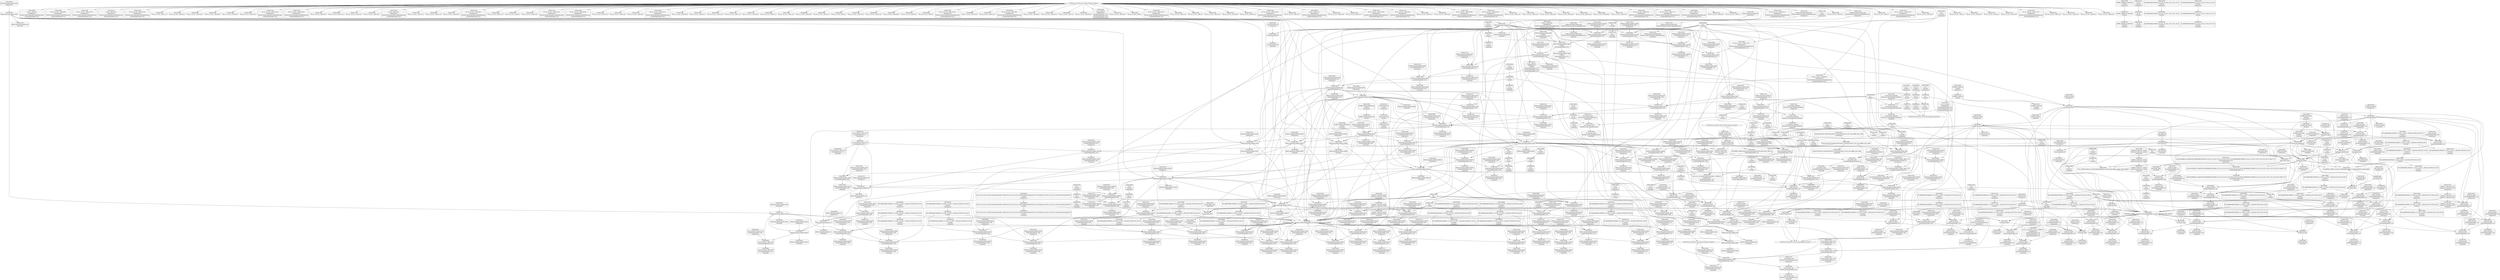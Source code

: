 digraph {
	CE0x4118900 [shape=record,shape=Mrecord,label="{CE0x4118900|i16_26|*Constant*|*SummSource*}"]
	CE0x4158bb0 [shape=record,shape=Mrecord,label="{CE0x4158bb0|i64_8|*Constant*|*SummSource*}"]
	CE0x4106210 [shape=record,shape=Mrecord,label="{CE0x4106210|get_current:_tmp3|*SummSource*}"]
	CE0x41327b0 [shape=record,shape=Mrecord,label="{CE0x41327b0|80:_i32,_112:_i8*,_:_CRE_168,172_|*MultipleSource*|Function::selinux_msg_queue_msgsnd&Arg::msq::|security/selinux/hooks.c,5231}"]
	CE0x4112fe0 [shape=record,shape=Mrecord,label="{CE0x4112fe0|selinux_msg_queue_msgsnd:_tmp5|security/selinux/hooks.c,5232|*SummSource*}"]
	CE0x4110ce0 [shape=record,shape=Mrecord,label="{CE0x4110ce0|current_sid:_tmp4|security/selinux/hooks.c,218|*SummSource*}"]
	CE0x4183950 [shape=record,shape=Mrecord,label="{CE0x4183950|i64*_getelementptr_inbounds_(_11_x_i64_,_11_x_i64_*___llvm_gcov_ctr125,_i64_0,_i64_10)|*Constant*}"]
	CE0x4110090 [shape=record,shape=Mrecord,label="{CE0x4110090|80:_i32,_112:_i8*,_:_CRE_20,21_}"]
	CE0x4112530 [shape=record,shape=Mrecord,label="{CE0x4112530|80:_i32,_112:_i8*,_:_CRE_3,4_}"]
	CE0x4185060 [shape=record,shape=Mrecord,label="{CE0x4185060|get_current:_entry}"]
	CE0x4136390 [shape=record,shape=Mrecord,label="{CE0x4136390|selinux_msg_queue_msgsnd:_tmp3|security/selinux/hooks.c,5231}"]
	CE0x413b000 [shape=record,shape=Mrecord,label="{CE0x413b000|current_sid:_tmp13|security/selinux/hooks.c,218|*SummSource*}"]
	CE0x419ab60 [shape=record,shape=Mrecord,label="{CE0x419ab60|selinux_msg_queue_msgsnd:_tmp40|security/selinux/hooks.c,5264|*SummSink*}"]
	CE0x415e900 [shape=record,shape=Mrecord,label="{CE0x415e900|i64*_getelementptr_inbounds_(_15_x_i64_,_15_x_i64_*___llvm_gcov_ctr308,_i64_0,_i64_5)|*Constant*|*SummSource*}"]
	CE0x4139130 [shape=record,shape=Mrecord,label="{CE0x4139130|current_sid:_if.then|*SummSink*}"]
	CE0x4194aa0 [shape=record,shape=Mrecord,label="{CE0x4194aa0|i64*_getelementptr_inbounds_(_15_x_i64_,_15_x_i64_*___llvm_gcov_ctr308,_i64_0,_i64_12)|*Constant*|*SummSink*}"]
	CE0x3a050e0 [shape=record,shape=Mrecord,label="{CE0x3a050e0|selinux_msg_queue_msgsnd:_if.end7|*SummSink*}"]
	CE0x41537b0 [shape=record,shape=Mrecord,label="{CE0x41537b0|current_sid:_tmp16|security/selinux/hooks.c,218|*SummSource*}"]
	CE0x41892d0 [shape=record,shape=Mrecord,label="{CE0x41892d0|get_current:_bb|*SummSink*}"]
	CE0x411a570 [shape=record,shape=Mrecord,label="{CE0x411a570|80:_i32,_112:_i8*,_:_CRE_128,136_|*MultipleSource*|Function::selinux_msg_queue_msgsnd&Arg::msq::|security/selinux/hooks.c,5231}"]
	CE0x41397a0 [shape=record,shape=Mrecord,label="{CE0x41397a0|current_sid:_tmp8|security/selinux/hooks.c,218|*SummSink*}"]
	CE0x419f490 [shape=record,shape=Mrecord,label="{CE0x419f490|current_sid:_tmp13|security/selinux/hooks.c,218}"]
	CE0x41974d0 [shape=record,shape=Mrecord,label="{CE0x41974d0|selinux_msg_queue_msgsnd:_tmp36|security/selinux/hooks.c,5260|*SummSource*}"]
	CE0x4153630 [shape=record,shape=Mrecord,label="{CE0x4153630|current_sid:_tmp16|security/selinux/hooks.c,218}"]
	CE0x4191d30 [shape=record,shape=Mrecord,label="{CE0x4191d30|i64_11|*Constant*|*SummSource*}"]
	CE0x4124360 [shape=record,shape=Mrecord,label="{CE0x4124360|80:_i32,_112:_i8*,_:_CRE_53,54_}"]
	CE0x415de60 [shape=record,shape=Mrecord,label="{CE0x415de60|selinux_msg_queue_msgsnd:_tmp14|security/selinux/hooks.c,5244|*SummSink*}"]
	CE0x561e510 [shape=record,shape=Mrecord,label="{CE0x561e510|i64*_getelementptr_inbounds_(_15_x_i64_,_15_x_i64_*___llvm_gcov_ctr308,_i64_0,_i64_0)|*Constant*|*SummSink*}"]
	CE0x41617d0 [shape=record,shape=Mrecord,label="{CE0x41617d0|selinux_msg_queue_msgsnd:_type|security/selinux/hooks.c,5248|*SummSink*}"]
	CE0x41a5330 [shape=record,shape=Mrecord,label="{CE0x41a5330|GLOBAL:_lockdep_rcu_suspicious|*Constant*}"]
	CE0x4112430 [shape=record,shape=Mrecord,label="{CE0x4112430|80:_i32,_112:_i8*,_:_CRE_2,3_}"]
	CE0x413d390 [shape=record,shape=Mrecord,label="{CE0x413d390|current_sid:_tmp12|security/selinux/hooks.c,218|*SummSink*}"]
	CE0x41427b0 [shape=record,shape=Mrecord,label="{CE0x41427b0|i64_1|*Constant*}"]
	CE0x41373d0 [shape=record,shape=Mrecord,label="{CE0x41373d0|get_current:_tmp|*SummSource*}"]
	CE0x411b8e0 [shape=record,shape=Mrecord,label="{CE0x411b8e0|GLOBAL:_current_sid|*Constant*|*SummSource*}"]
	CE0x4166c90 [shape=record,shape=Mrecord,label="{CE0x4166c90|i32_(i32,_i32,_i16,_i32,_%struct.common_audit_data*)*_bitcast_(i32_(i32,_i32,_i16,_i32,_%struct.common_audit_data.495*)*_avc_has_perm_to_i32_(i32,_i32,_i16,_i32,_%struct.common_audit_data*)*)|*Constant*|*SummSource*}"]
	CE0x4a96340 [shape=record,shape=Mrecord,label="{CE0x4a96340|80:_i32,_112:_i8*,_:_CRE_46,47_}"]
	CE0x417f950 [shape=record,shape=Mrecord,label="{CE0x417f950|_ret_i32_%retval.0,_!dbg_!27728|security/selinux/avc.c,775}"]
	CE0x41a3170 [shape=record,shape=Mrecord,label="{CE0x41a3170|i32_218|*Constant*|*SummSource*}"]
	CE0x4183fd0 [shape=record,shape=Mrecord,label="{CE0x4183fd0|current_sid:_tmp20|security/selinux/hooks.c,218|*SummSource*}"]
	CE0x41231e0 [shape=record,shape=Mrecord,label="{CE0x41231e0|80:_i32,_112:_i8*,_:_CRE_9,10_}"]
	CE0x419ddf0 [shape=record,shape=Mrecord,label="{CE0x419ddf0|current_sid:_tmp6|security/selinux/hooks.c,218|*SummSink*}"]
	CE0x4181e60 [shape=record,shape=Mrecord,label="{CE0x4181e60|i16_27|*Constant*|*SummSource*}"]
	CE0x41181c0 [shape=record,shape=Mrecord,label="{CE0x41181c0|selinux_msg_queue_msgsnd:_if.end15|*SummSink*}"]
	CE0x412c7c0 [shape=record,shape=Mrecord,label="{CE0x412c7c0|80:_i32,_112:_i8*,_:_CRE_35,36_}"]
	CE0x4117900 [shape=record,shape=Mrecord,label="{CE0x4117900|selinux_msg_queue_msgsnd:_tmp8|security/selinux/hooks.c,5237|*SummSource*}"]
	CE0x4137570 [shape=record,shape=Mrecord,label="{CE0x4137570|current_sid:_land.lhs.true2}"]
	CE0x4132920 [shape=record,shape=Mrecord,label="{CE0x4132920|80:_i32,_112:_i8*,_:_CRE_172,176_|*MultipleSource*|Function::selinux_msg_queue_msgsnd&Arg::msq::|security/selinux/hooks.c,5231}"]
	CE0x419b470 [shape=record,shape=Mrecord,label="{CE0x419b470|selinux_msg_queue_msgsnd:_tmp40|security/selinux/hooks.c,5264|*SummSource*}"]
	CE0x4185a40 [shape=record,shape=Mrecord,label="{CE0x4185a40|current_sid:_cred|security/selinux/hooks.c,218}"]
	CE0x412d510 [shape=record,shape=Mrecord,label="{CE0x412d510|80:_i32,_112:_i8*,_:_CRE_42,43_}"]
	CE0x4187000 [shape=record,shape=Mrecord,label="{CE0x4187000|current_sid:_tmp22|security/selinux/hooks.c,218}"]
	CE0x415e240 [shape=record,shape=Mrecord,label="{CE0x415e240|selinux_msg_queue_msgsnd:_tmp15|security/selinux/hooks.c,5244|*SummSource*}"]
	CE0x4129000 [shape=record,shape=Mrecord,label="{CE0x4129000|i32_1|*Constant*}"]
	CE0x4159ef0 [shape=record,shape=Mrecord,label="{CE0x4159ef0|selinux_msg_queue_msgsnd:_tmp24|security/selinux/hooks.c,5254|*SummSource*}"]
	CE0x4118d10 [shape=record,shape=Mrecord,label="{CE0x4118d10|GLOBAL:_security_transition_sid|*Constant*}"]
	CE0x4114320 [shape=record,shape=Mrecord,label="{CE0x4114320|80:_i32,_112:_i8*,_:_CRE_25,26_}"]
	CE0x4199f10 [shape=record,shape=Mrecord,label="{CE0x4199f10|selinux_msg_queue_msgsnd:_tmp39|security/selinux/hooks.c,5264|*SummSource*}"]
	CE0x412c8c0 [shape=record,shape=Mrecord,label="{CE0x412c8c0|80:_i32,_112:_i8*,_:_CRE_36,37_}"]
	CE0x4187e10 [shape=record,shape=Mrecord,label="{CE0x4187e10|current_sid:_sid|security/selinux/hooks.c,220}"]
	CE0x4136d60 [shape=record,shape=Mrecord,label="{CE0x4136d60|current_sid:_if.end|*SummSink*}"]
	CE0x417e5e0 [shape=record,shape=Mrecord,label="{CE0x417e5e0|i64*_getelementptr_inbounds_(_11_x_i64_,_11_x_i64_*___llvm_gcov_ctr125,_i64_0,_i64_8)|*Constant*|*SummSource*}"]
	CE0x410a8b0 [shape=record,shape=Mrecord,label="{CE0x410a8b0|selinux_msg_queue_msgsnd:_if.end21|*SummSink*}"]
	CE0x4159a80 [shape=record,shape=Mrecord,label="{CE0x4159a80|selinux_msg_queue_msgsnd:_tmp23|security/selinux/hooks.c,5254|*SummSink*}"]
	CE0x3a05020 [shape=record,shape=Mrecord,label="{CE0x3a05020|selinux_msg_queue_msgsnd:_if.end7|*SummSource*}"]
	CE0x4160ba0 [shape=record,shape=Mrecord,label="{CE0x4160ba0|selinux_msg_queue_msgsnd:_tmp19|security/selinux/hooks.c,5246|*SummSink*}"]
	CE0x41400f0 [shape=record,shape=Mrecord,label="{CE0x41400f0|GLOBAL:_current_sid.__warned|Global_var:current_sid.__warned|*SummSource*}"]
	CE0x4157950 [shape=record,shape=Mrecord,label="{CE0x4157950|selinux_msg_queue_msgsnd:_tmp27|security/selinux/hooks.c,5256|*SummSource*}"]
	CE0x411dfc0 [shape=record,shape=Mrecord,label="{CE0x411dfc0|80:_i32,_112:_i8*,_:_CRE_64,65_}"]
	CE0x4155d90 [shape=record,shape=Mrecord,label="{CE0x4155d90|GLOBAL:_security_transition_sid|*Constant*|*SummSource*}"]
	CE0x4106930 [shape=record,shape=Mrecord,label="{CE0x4106930|40:_i8*,_:_CRE_8,16_|*MultipleSource*|Function::selinux_msg_queue_msgsnd&Arg::msg::|security/selinux/hooks.c,5232}"]
	CE0x4167030 [shape=record,shape=Mrecord,label="{CE0x4167030|avc_has_perm:_entry|*SummSource*}"]
	CE0x4106790 [shape=record,shape=Mrecord,label="{CE0x4106790|selinux_msg_queue_msgsnd:_security|security/selinux/hooks.c,5231|*SummSource*}"]
	CE0x4142f60 [shape=record,shape=Mrecord,label="{CE0x4142f60|i64*_getelementptr_inbounds_(_11_x_i64_,_11_x_i64_*___llvm_gcov_ctr125,_i64_0,_i64_0)|*Constant*|*SummSink*}"]
	CE0x419e360 [shape=record,shape=Mrecord,label="{CE0x419e360|i64*_getelementptr_inbounds_(_2_x_i64_,_2_x_i64_*___llvm_gcov_ctr98,_i64_0,_i64_0)|*Constant*}"]
	CE0x411cfb0 [shape=record,shape=Mrecord,label="{CE0x411cfb0|selinux_msg_queue_msgsnd:_tmp2|security/selinux/hooks.c,5231}"]
	CE0x411be00 [shape=record,shape=Mrecord,label="{CE0x411be00|get_current:_tmp1|*SummSource*}"]
	CE0x4197310 [shape=record,shape=Mrecord,label="{CE0x4197310|selinux_msg_queue_msgsnd:_tmp36|security/selinux/hooks.c,5260}"]
	CE0x412fe80 [shape=record,shape=Mrecord,label="{CE0x412fe80|80:_i32,_112:_i8*,_:_CRE_84,88_|*MultipleSource*|Function::selinux_msg_queue_msgsnd&Arg::msq::|security/selinux/hooks.c,5231}"]
	CE0x4117a10 [shape=record,shape=Mrecord,label="{CE0x4117a10|selinux_msg_queue_msgsnd:_tmp8|security/selinux/hooks.c,5237|*SummSink*}"]
	CE0x41323f0 [shape=record,shape=Mrecord,label="{CE0x41323f0|80:_i32,_112:_i8*,_:_CRE_152,160_|*MultipleSource*|Function::selinux_msg_queue_msgsnd&Arg::msq::|security/selinux/hooks.c,5231}"]
	CE0x412f940 [shape=record,shape=Mrecord,label="{CE0x412f940|i32_10|*Constant*}"]
	CE0x4155890 [shape=record,shape=Mrecord,label="{CE0x4155890|selinux_msg_queue_msgsnd:_rc.0|*SummSink*}"]
	CE0x4131f40 [shape=record,shape=Mrecord,label="{CE0x4131f40|4:_i32,_:_CRE_4,8_|*MultipleSource*|security/selinux/hooks.c,5231|security/selinux/hooks.c,5231|security/selinux/hooks.c,5242}"]
	CE0x411b750 [shape=record,shape=Mrecord,label="{CE0x411b750|GLOBAL:_current_sid|*Constant*}"]
	CE0x4128ec0 [shape=record,shape=Mrecord,label="{CE0x4128ec0|selinux_msg_queue_msgsnd:_if.end21}"]
	CE0x412bf20 [shape=record,shape=Mrecord,label="{CE0x412bf20|selinux_msg_queue_msgsnd:_call14|security/selinux/hooks.c,5256}"]
	CE0x4183c50 [shape=record,shape=Mrecord,label="{CE0x4183c50|i64*_getelementptr_inbounds_(_11_x_i64_,_11_x_i64_*___llvm_gcov_ctr125,_i64_0,_i64_10)|*Constant*|*SummSink*}"]
	CE0x4136550 [shape=record,shape=Mrecord,label="{CE0x4136550|selinux_msg_queue_msgsnd:_tmp3|security/selinux/hooks.c,5231|*SummSource*}"]
	CE0x41a4870 [shape=record,shape=Mrecord,label="{CE0x41a4870|current_sid:_tmp18|security/selinux/hooks.c,218}"]
	CE0x4136a00 [shape=record,shape=Mrecord,label="{CE0x4136a00|_call_void_mcount()_#3|*SummSink*}"]
	CE0x41062b0 [shape=record,shape=Mrecord,label="{CE0x41062b0|get_current:_tmp3|*SummSink*}"]
	CE0x4112c50 [shape=record,shape=Mrecord,label="{CE0x4112c50|40:_i8*,_:_CRE_32,40_|*MultipleSource*|Function::selinux_msg_queue_msgsnd&Arg::msg::|security/selinux/hooks.c,5232}"]
	CE0x412d310 [shape=record,shape=Mrecord,label="{CE0x412d310|_call_void_mcount()_#3|*SummSink*}"]
	CE0x4184fb0 [shape=record,shape=Mrecord,label="{CE0x4184fb0|GLOBAL:_get_current|*Constant*|*SummSink*}"]
	CE0x412abf0 [shape=record,shape=Mrecord,label="{CE0x412abf0|80:_i32,_112:_i8*,_:_CRE_100,102_|*MultipleSource*|Function::selinux_msg_queue_msgsnd&Arg::msq::|security/selinux/hooks.c,5231}"]
	CE0x419dfc0 [shape=record,shape=Mrecord,label="{CE0x419dfc0|i64*_getelementptr_inbounds_(_2_x_i64_,_2_x_i64_*___llvm_gcov_ctr98,_i64_0,_i64_1)|*Constant*|*SummSource*}"]
	CE0x41233c0 [shape=record,shape=Mrecord,label="{CE0x41233c0|80:_i32,_112:_i8*,_:_CRE_11,12_}"]
	CE0x41264d0 [shape=record,shape=Mrecord,label="{CE0x41264d0|current_sid:_tmp|*SummSource*}"]
	CE0x4167540 [shape=record,shape=Mrecord,label="{CE0x4167540|selinux_msg_queue_msgsnd:_tmp20|security/selinux/hooks.c,5249}"]
	CE0x412f670 [shape=record,shape=Mrecord,label="{CE0x412f670|80:_i32,_112:_i8*,_:_CRE_30,31_}"]
	CE0x4105860 [shape=record,shape=Mrecord,label="{CE0x4105860|80:_i32,_112:_i8*,_:_CRE_34,35_}"]
	CE0x4185f90 [shape=record,shape=Mrecord,label="{CE0x4185f90|COLLAPSED:_GCMRE_current_task_external_global_%struct.task_struct*:_elem_0::|security/selinux/hooks.c,218}"]
	CE0x41a4090 [shape=record,shape=Mrecord,label="{CE0x41a4090|current_sid:_tmp17|security/selinux/hooks.c,218}"]
	CE0x411e220 [shape=record,shape=Mrecord,label="{CE0x411e220|80:_i32,_112:_i8*,_:_CRE_66,67_}"]
	CE0x4153cd0 [shape=record,shape=Mrecord,label="{CE0x4153cd0|i8_1|*Constant*|*SummSource*}"]
	CE0x412cde0 [shape=record,shape=Mrecord,label="{CE0x412cde0|80:_i32,_112:_i8*,_:_CRE_40,41_}"]
	CE0x4110af0 [shape=record,shape=Mrecord,label="{CE0x4110af0|i64_3|*Constant*}"]
	CE0x41345a0 [shape=record,shape=Mrecord,label="{CE0x41345a0|_ret_i32_%tmp24,_!dbg_!27742|security/selinux/hooks.c,220|*SummSink*}"]
	CE0x41922a0 [shape=record,shape=Mrecord,label="{CE0x41922a0|selinux_msg_queue_msgsnd:_tmp29|security/selinux/hooks.c,5258}"]
	CE0x412bc60 [shape=record,shape=Mrecord,label="{CE0x412bc60|i32_3|*Constant*|*SummSink*}"]
	CE0x415beb0 [shape=record,shape=Mrecord,label="{CE0x415beb0|i64_10|*Constant*|*SummSource*}"]
	CE0x41221a0 [shape=record,shape=Mrecord,label="{CE0x41221a0|i64_4|*Constant*|*SummSource*}"]
	CE0x4186e80 [shape=record,shape=Mrecord,label="{CE0x4186e80|COLLAPSED:_CMRE:_elem_0::|security/selinux/hooks.c,218}"]
	CE0x4155ff0 [shape=record,shape=Mrecord,label="{CE0x4155ff0|i16_26|*Constant*}"]
	CE0x4161120 [shape=record,shape=Mrecord,label="{CE0x4161120|selinux_msg_queue_msgsnd:_tmp16|security/selinux/hooks.c,5245|*SummSource*}"]
	CE0x4199110 [shape=record,shape=Mrecord,label="{CE0x4199110|selinux_msg_queue_msgsnd:_tmp38|security/selinux/hooks.c,5263}"]
	CE0x4186240 [shape=record,shape=Mrecord,label="{CE0x4186240|current_sid:_tmp21|security/selinux/hooks.c,218|*SummSource*}"]
	CE0x41097a0 [shape=record,shape=Mrecord,label="{CE0x41097a0|selinux_msg_queue_msgsnd:_tmp9|security/selinux/hooks.c,5237|*SummSink*}"]
	CE0x4112d50 [shape=record,shape=Mrecord,label="{CE0x4112d50|40:_i8*,_:_CRE_40,48_|*MultipleSource*|Function::selinux_msg_queue_msgsnd&Arg::msg::|security/selinux/hooks.c,5232}"]
	CE0x412d640 [shape=record,shape=Mrecord,label="{CE0x412d640|80:_i32,_112:_i8*,_:_CRE_43,44_}"]
	CE0x41273a0 [shape=record,shape=Mrecord,label="{CE0x41273a0|i64_0|*Constant*}"]
	CE0x41612f0 [shape=record,shape=Mrecord,label="{CE0x41612f0|selinux_msg_queue_msgsnd:_tmp19|security/selinux/hooks.c,5246}"]
	CE0x4132c20 [shape=record,shape=Mrecord,label="{CE0x4132c20|80:_i32,_112:_i8*,_:_CRE_176,184_|*MultipleSource*|Function::selinux_msg_queue_msgsnd&Arg::msq::|security/selinux/hooks.c,5231}"]
	CE0x4164d00 [shape=record,shape=Mrecord,label="{CE0x4164d00|selinux_msg_queue_msgsnd:_q_perm8|security/selinux/hooks.c,5249}"]
	CE0x4132e00 [shape=record,shape=Mrecord,label="{CE0x4132e00|80:_i32,_112:_i8*,_:_CRE_184,192_|*MultipleSource*|Function::selinux_msg_queue_msgsnd&Arg::msq::|security/selinux/hooks.c,5231}"]
	CE0x4195710 [shape=record,shape=Mrecord,label="{CE0x4195710|selinux_msg_queue_msgsnd:_tmp37|security/selinux/hooks.c,5263|*SummSource*}"]
	CE0x419a850 [shape=record,shape=Mrecord,label="{CE0x419a850|i64*_getelementptr_inbounds_(_15_x_i64_,_15_x_i64_*___llvm_gcov_ctr308,_i64_0,_i64_14)|*Constant*}"]
	CE0x417e990 [shape=record,shape=Mrecord,label="{CE0x417e990|current_sid:_tmp15|security/selinux/hooks.c,218}"]
	CE0x4113ee0 [shape=record,shape=Mrecord,label="{CE0x4113ee0|80:_i32,_112:_i8*,_:_CRE_69,70_}"]
	CE0x411ea80 [shape=record,shape=Mrecord,label="{CE0x411ea80|selinux_msg_queue_msgsnd:_call|security/selinux/hooks.c,5228|*SummSource*}"]
	CE0x419eae0 [shape=record,shape=Mrecord,label="{CE0x419eae0|current_sid:_tmp9|security/selinux/hooks.c,218}"]
	CE0x4160030 [shape=record,shape=Mrecord,label="{CE0x4160030|i64*_getelementptr_inbounds_(_15_x_i64_,_15_x_i64_*___llvm_gcov_ctr308,_i64_0,_i64_6)|*Constant*|*SummSink*}"]
	CE0x4134bd0 [shape=record,shape=Mrecord,label="{CE0x4134bd0|80:_i32,_112:_i8*,_:_CRE_14,15_}"]
	CE0x41389a0 [shape=record,shape=Mrecord,label="{CE0x41389a0|i64*_getelementptr_inbounds_(_11_x_i64_,_11_x_i64_*___llvm_gcov_ctr125,_i64_0,_i64_6)|*Constant*|*SummSource*}"]
	CE0x419be20 [shape=record,shape=Mrecord,label="{CE0x419be20|_ret_i32_%retval.0,_!dbg_!27765|security/selinux/hooks.c,5264|*SummSource*}"]
	CE0x417dbc0 [shape=record,shape=Mrecord,label="{CE0x417dbc0|current_sid:_tmp7|security/selinux/hooks.c,218|*SummSource*}"]
	CE0x4161190 [shape=record,shape=Mrecord,label="{CE0x4161190|selinux_msg_queue_msgsnd:_tmp16|security/selinux/hooks.c,5245|*SummSink*}"]
	CE0x4166ad0 [shape=record,shape=Mrecord,label="{CE0x4166ad0|i32_(i32,_i32,_i16,_i32,_%struct.common_audit_data*)*_bitcast_(i32_(i32,_i32,_i16,_i32,_%struct.common_audit_data.495*)*_avc_has_perm_to_i32_(i32,_i32,_i16,_i32,_%struct.common_audit_data*)*)|*Constant*}"]
	CE0x41a3290 [shape=record,shape=Mrecord,label="{CE0x41a3290|i8*_getelementptr_inbounds_(_45_x_i8_,_45_x_i8_*_.str12,_i32_0,_i32_0)|*Constant*|*SummSource*}"]
	CE0x4111c70 [shape=record,shape=Mrecord,label="{CE0x4111c70|80:_i32,_112:_i8*,_:_CRE_23,24_}"]
	CE0x410fe70 [shape=record,shape=Mrecord,label="{CE0x410fe70|80:_i32,_112:_i8*,_:_CRE_18,19_}"]
	CE0x4112ac0 [shape=record,shape=Mrecord,label="{CE0x4112ac0|40:_i8*,_:_CRE_24,32_|*MultipleSource*|Function::selinux_msg_queue_msgsnd&Arg::msg::|security/selinux/hooks.c,5232}"]
	CE0x412f7a0 [shape=record,shape=Mrecord,label="{CE0x412f7a0|80:_i32,_112:_i8*,_:_CRE_31,32_}"]
	CE0x4134ea0 [shape=record,shape=Mrecord,label="{CE0x4134ea0|80:_i32,_112:_i8*,_:_CRE_17,18_}"]
	CE0x411e850 [shape=record,shape=Mrecord,label="{CE0x411e850|i64_1|*Constant*}"]
	CE0x417da40 [shape=record,shape=Mrecord,label="{CE0x417da40|current_sid:_tmp7|security/selinux/hooks.c,218}"]
	CE0x4111540 [shape=record,shape=Mrecord,label="{CE0x4111540|0:_i32,_:_CRE_0,4_|*MultipleSource*|*LoadInst*|security/selinux/hooks.c,5232|security/selinux/hooks.c,5232|security/selinux/hooks.c,5237}"]
	CE0x4122550 [shape=record,shape=Mrecord,label="{CE0x4122550|selinux_msg_queue_msgsnd:_tmp12|security/selinux/hooks.c,5244|*SummSink*}"]
	CE0x41065b0 [shape=record,shape=Mrecord,label="{CE0x41065b0|selinux_msg_queue_msgsnd:_security|security/selinux/hooks.c,5231|*SummSink*}"]
	CE0x411c190 [shape=record,shape=Mrecord,label="{CE0x411c190|selinux_msg_queue_msgsnd:_entry|*SummSink*}"]
	CE0x412b9b0 [shape=record,shape=Mrecord,label="{CE0x412b9b0|i32_3|*Constant*}"]
	CE0x4153920 [shape=record,shape=Mrecord,label="{CE0x4153920|current_sid:_tmp16|security/selinux/hooks.c,218|*SummSink*}"]
	CE0x412ccb0 [shape=record,shape=Mrecord,label="{CE0x412ccb0|80:_i32,_112:_i8*,_:_CRE_39,40_}"]
	CE0x4129420 [shape=record,shape=Mrecord,label="{CE0x4129420|selinux_msg_queue_msgsnd:_tmp1|*SummSink*}"]
	CE0x4143f70 [shape=record,shape=Mrecord,label="{CE0x4143f70|current_sid:_tmp14|security/selinux/hooks.c,218|*SummSink*}"]
	CE0x4155eb0 [shape=record,shape=Mrecord,label="{CE0x4155eb0|GLOBAL:_security_transition_sid|*Constant*|*SummSink*}"]
	CE0x41890c0 [shape=record,shape=Mrecord,label="{CE0x41890c0|get_current:_bb}"]
	CE0x4166e10 [shape=record,shape=Mrecord,label="{CE0x4166e10|i32_(i32,_i32,_i16,_i32,_%struct.common_audit_data*)*_bitcast_(i32_(i32,_i32,_i16,_i32,_%struct.common_audit_data.495*)*_avc_has_perm_to_i32_(i32,_i32,_i16,_i32,_%struct.common_audit_data*)*)|*Constant*|*SummSink*}"]
	CE0x411af30 [shape=record,shape=Mrecord,label="{CE0x411af30|80:_i32,_112:_i8*,_:_CRE_88,92_|*MultipleSource*|Function::selinux_msg_queue_msgsnd&Arg::msq::|security/selinux/hooks.c,5231}"]
	CE0x4130ed0 [shape=record,shape=Mrecord,label="{CE0x4130ed0|80:_i32,_112:_i8*,_:_CRE_51,52_}"]
	CE0x4158280 [shape=record,shape=Mrecord,label="{CE0x4158280|selinux_msg_queue_msgsnd:_tobool11|security/selinux/hooks.c,5254|*SummSource*}"]
	CE0x4181b90 [shape=record,shape=Mrecord,label="{CE0x4181b90|avc_has_perm:_tsid|Function::avc_has_perm&Arg::tsid::|*SummSink*}"]
	CE0x419a140 [shape=record,shape=Mrecord,label="{CE0x419a140|selinux_msg_queue_msgsnd:_retval.0|*SummSource*}"]
	CE0x417d540 [shape=record,shape=Mrecord,label="{CE0x417d540|current_sid:_tmp3}"]
	CE0x419fb40 [shape=record,shape=Mrecord,label="{CE0x419fb40|current_sid:_tmp10|security/selinux/hooks.c,218}"]
	CE0x419cb00 [shape=record,shape=Mrecord,label="{CE0x419cb00|current_sid:_call|security/selinux/hooks.c,218}"]
	CE0x4182a40 [shape=record,shape=Mrecord,label="{CE0x4182a40|selinux_msg_queue_msgsnd:_ipc_id|security/selinux/hooks.c,5249|*SummSource*}"]
	CE0x4136ed0 [shape=record,shape=Mrecord,label="{CE0x4136ed0|i64*_getelementptr_inbounds_(_11_x_i64_,_11_x_i64_*___llvm_gcov_ctr125,_i64_0,_i64_0)|*Constant*}"]
	CE0x4183cc0 [shape=record,shape=Mrecord,label="{CE0x4183cc0|current_sid:_tmp19|security/selinux/hooks.c,218|*SummSink*}"]
	CE0x4161bc0 [shape=record,shape=Mrecord,label="{CE0x4161bc0|selinux_msg_queue_msgsnd:_type|security/selinux/hooks.c,5248|*SummSource*}"]
	CE0x4193220 [shape=record,shape=Mrecord,label="{CE0x4193220|selinux_msg_queue_msgsnd:_tmp31|security/selinux/hooks.c,5258|*SummSink*}"]
	CE0x4197650 [shape=record,shape=Mrecord,label="{CE0x4197650|selinux_msg_queue_msgsnd:_tmp36|security/selinux/hooks.c,5260|*SummSink*}"]
	CE0x4188eb0 [shape=record,shape=Mrecord,label="{CE0x4188eb0|current_sid:_tmp24|security/selinux/hooks.c,220|*SummSink*}"]
	CE0x4126f10 [shape=record,shape=Mrecord,label="{CE0x4126f10|selinux_msg_queue_msgsnd:_tmp7|security/selinux/hooks.c,5237}"]
	CE0x4141f20 [shape=record,shape=Mrecord,label="{CE0x4141f20|current_sid:_tmp8|security/selinux/hooks.c,218|*SummSource*}"]
	CE0x411a160 [shape=record,shape=Mrecord,label="{CE0x411a160|selinux_msg_queue_msgsnd:_bb|*SummSink*}"]
	CE0x417f2a0 [shape=record,shape=Mrecord,label="{CE0x417f2a0|avc_has_perm:_tclass|Function::avc_has_perm&Arg::tclass::}"]
	CE0x41a46d0 [shape=record,shape=Mrecord,label="{CE0x41a46d0|current_sid:_tmp18|security/selinux/hooks.c,218|*SummSink*}"]
	CE0x4119f30 [shape=record,shape=Mrecord,label="{CE0x4119f30|selinux_msg_queue_msgsnd:_if.then6}"]
	CE0x4135660 [shape=record,shape=Mrecord,label="{CE0x4135660|current_sid:_entry|*SummSink*}"]
	CE0x41a2a80 [shape=record,shape=Mrecord,label="{CE0x41a2a80|_call_void_lockdep_rcu_suspicious(i8*_getelementptr_inbounds_(_25_x_i8_,_25_x_i8_*_.str3,_i32_0,_i32_0),_i32_218,_i8*_getelementptr_inbounds_(_45_x_i8_,_45_x_i8_*_.str12,_i32_0,_i32_0))_#10,_!dbg_!27727|security/selinux/hooks.c,218|*SummSink*}"]
	CE0x4121f70 [shape=record,shape=Mrecord,label="{CE0x4121f70|i64_3|*Constant*|*SummSink*}"]
	CE0x418e430 [shape=record,shape=Mrecord,label="{CE0x418e430|_call_void_mcount()_#3}"]
	CE0x413e0f0 [shape=record,shape=Mrecord,label="{CE0x413e0f0|80:_i32,_112:_i8*,_:_CRE_8,9_}"]
	CE0x4184850 [shape=record,shape=Mrecord,label="{CE0x4184850|current_sid:_call4|security/selinux/hooks.c,218|*SummSource*}"]
	CE0x41a5580 [shape=record,shape=Mrecord,label="{CE0x41a5580|GLOBAL:_lockdep_rcu_suspicious|*Constant*|*SummSource*}"]
	CE0x4112ee0 [shape=record,shape=Mrecord,label="{CE0x4112ee0|selinux_msg_queue_msgsnd:_sid2|security/selinux/hooks.c,5237|*SummSink*}"]
	CE0x4164b90 [shape=record,shape=Mrecord,label="{CE0x4164b90|i8_4|*Constant*|*SummSink*}"]
	CE0x415f6c0 [shape=record,shape=Mrecord,label="{CE0x415f6c0|selinux_msg_queue_msgsnd:_tmp35|security/selinux/hooks.c,5260|*SummSink*}"]
	CE0x4105730 [shape=record,shape=Mrecord,label="{CE0x4105730|80:_i32,_112:_i8*,_:_CRE_33,34_}"]
	CE0x4199790 [shape=record,shape=Mrecord,label="{CE0x4199790|selinux_msg_queue_msgsnd:_tmp38|security/selinux/hooks.c,5263|*SummSource*}"]
	CE0x419c640 [shape=record,shape=Mrecord,label="{CE0x419c640|current_sid:_bb|*SummSource*}"]
	CE0x411a0f0 [shape=record,shape=Mrecord,label="{CE0x411a0f0|selinux_msg_queue_msgsnd:_bb|*SummSource*}"]
	CE0x41177c0 [shape=record,shape=Mrecord,label="{CE0x41177c0|selinux_msg_queue_msgsnd:_tmp8|security/selinux/hooks.c,5237}"]
	CE0x411a720 [shape=record,shape=Mrecord,label="{CE0x411a720|80:_i32,_112:_i8*,_:_CRE_136,144_|*MultipleSource*|Function::selinux_msg_queue_msgsnd&Arg::msq::|security/selinux/hooks.c,5231}"]
	CE0x4187f00 [shape=record,shape=Mrecord,label="{CE0x4187f00|current_sid:_sid|security/selinux/hooks.c,220|*SummSource*}"]
	CE0x411c220 [shape=record,shape=Mrecord,label="{CE0x411c220|i64*_getelementptr_inbounds_(_2_x_i64_,_2_x_i64_*___llvm_gcov_ctr98,_i64_0,_i64_1)|*Constant*|*SummSink*}"]
	CE0x412b370 [shape=record,shape=Mrecord,label="{CE0x412b370|selinux_msg_queue_msgsnd:_security1|security/selinux/hooks.c,5232|*SummSink*}"]
	CE0x412f000 [shape=record,shape=Mrecord,label="{CE0x412f000|i32_10|*Constant*|*SummSource*}"]
	CE0x4198950 [shape=record,shape=Mrecord,label="{CE0x4198950|selinux_msg_queue_msgsnd:_tmp37|security/selinux/hooks.c,5263}"]
	CE0x4186110 [shape=record,shape=Mrecord,label="{CE0x4186110|current_sid:_tmp21|security/selinux/hooks.c,218}"]
	CE0x410a970 [shape=record,shape=Mrecord,label="{CE0x410a970|selinux_msg_queue_msgsnd:_if.then17}"]
	CE0x4156b00 [shape=record,shape=Mrecord,label="{CE0x4156b00|i64*_getelementptr_inbounds_(_15_x_i64_,_15_x_i64_*___llvm_gcov_ctr308,_i64_0,_i64_9)|*Constant*|*SummSource*}"]
	CE0x4157190 [shape=record,shape=Mrecord,label="{CE0x4157190|selinux_msg_queue_msgsnd:_tmp26|security/selinux/hooks.c,5256|*SummSource*}"]
	CE0x412ea60 [shape=record,shape=Mrecord,label="{CE0x412ea60|80:_i32,_112:_i8*,_:_CRE_200,208_|*MultipleSource*|Function::selinux_msg_queue_msgsnd&Arg::msq::|security/selinux/hooks.c,5231}"]
	CE0x4111b40 [shape=record,shape=Mrecord,label="{CE0x4111b40|80:_i32,_112:_i8*,_:_CRE_22,23_}"]
	CE0x419aaf0 [shape=record,shape=Mrecord,label="{CE0x419aaf0|selinux_msg_queue_msgsnd:_tmp39|security/selinux/hooks.c,5264|*SummSink*}"]
	CE0x419bbf0 [shape=record,shape=Mrecord,label="{CE0x419bbf0|current_sid:_bb|*SummSink*}"]
	CE0x4157400 [shape=record,shape=Mrecord,label="{CE0x4157400|selinux_msg_queue_msgsnd:_tmp27|security/selinux/hooks.c,5256|*SummSink*}"]
	CE0x4183ba0 [shape=record,shape=Mrecord,label="{CE0x4183ba0|i64*_getelementptr_inbounds_(_11_x_i64_,_11_x_i64_*___llvm_gcov_ctr125,_i64_0,_i64_10)|*Constant*|*SummSource*}"]
	CE0x41245c0 [shape=record,shape=Mrecord,label="{CE0x41245c0|80:_i32,_112:_i8*,_:_CRE_55,56_}"]
	CE0x41554e0 [shape=record,shape=Mrecord,label="{CE0x41554e0|selinux_msg_queue_msgsnd:_tmp28|security/selinux/hooks.c,5256|*SummSink*}"]
	CE0x41182c0 [shape=record,shape=Mrecord,label="{CE0x41182c0|selinux_msg_queue_msgsnd:_sid4|security/selinux/hooks.c,5243|*SummSource*}"]
	CE0x412b860 [shape=record,shape=Mrecord,label="{CE0x412b860|selinux_msg_queue_msgsnd:_tmp6|security/selinux/hooks.c,5237|*SummSink*}"]
	CE0x417f7f0 [shape=record,shape=Mrecord,label="{CE0x417f7f0|i32_32|*Constant*|*SummSink*}"]
	CE0x413b300 [shape=record,shape=Mrecord,label="{CE0x413b300|i64*_getelementptr_inbounds_(_11_x_i64_,_11_x_i64_*___llvm_gcov_ctr125,_i64_0,_i64_8)|*Constant*|*SummSink*}"]
	CE0x41a49a0 [shape=record,shape=Mrecord,label="{CE0x41a49a0|current_sid:_tmp18|security/selinux/hooks.c,218|*SummSource*}"]
	CE0x41134c0 [shape=record,shape=Mrecord,label="{CE0x41134c0|selinux_msg_queue_msgsnd:_tmp4|*LoadInst*|security/selinux/hooks.c,5232}"]
	CE0x419e910 [shape=record,shape=Mrecord,label="{CE0x419e910|i64_5|*Constant*|*SummSink*}"]
	CE0x417fee0 [shape=record,shape=Mrecord,label="{CE0x417fee0|avc_has_perm:_auditdata|Function::avc_has_perm&Arg::auditdata::|*SummSource*}"]
	CE0x4187620 [shape=record,shape=Mrecord,label="{CE0x4187620|current_sid:_tmp23|security/selinux/hooks.c,218|*SummSource*}"]
	CE0x4116ea0 [shape=record,shape=Mrecord,label="{CE0x4116ea0|selinux_msg_queue_msgsnd:_msg|Function::selinux_msg_queue_msgsnd&Arg::msg::|*SummSink*}"]
	CE0x415e740 [shape=record,shape=Mrecord,label="{CE0x415e740|i64*_getelementptr_inbounds_(_15_x_i64_,_15_x_i64_*___llvm_gcov_ctr308,_i64_0,_i64_5)|*Constant*}"]
	CE0x415f770 [shape=record,shape=Mrecord,label="{CE0x415f770|selinux_msg_queue_msgsnd:_tmp17|security/selinux/hooks.c,5245|*SummSink*}"]
	CE0x4138170 [shape=record,shape=Mrecord,label="{CE0x4138170|GLOBAL:_current_task|Global_var:current_task|*SummSink*}"]
	CE0x4134ff0 [shape=record,shape=Mrecord,label="{CE0x4134ff0|current_sid:_tobool|security/selinux/hooks.c,218|*SummSource*}"]
	CE0x4110230 [shape=record,shape=Mrecord,label="{CE0x4110230|GLOBAL:___llvm_gcov_ctr125|Global_var:__llvm_gcov_ctr125|*SummSource*}"]
	CE0x413b9c0 [shape=record,shape=Mrecord,label="{CE0x413b9c0|current_sid:_tmp10|security/selinux/hooks.c,218|*SummSink*}"]
	CE0x415fb00 [shape=record,shape=Mrecord,label="{CE0x415fb00|selinux_msg_queue_msgsnd:_tmp17|security/selinux/hooks.c,5245}"]
	CE0x415c320 [shape=record,shape=Mrecord,label="{CE0x415c320|%struct.qstr*_null|*Constant*|*SummSource*}"]
	CE0x54ed0b0 [shape=record,shape=Mrecord,label="{CE0x54ed0b0|selinux_msg_queue_msgsnd:_if.then17|*SummSink*}"]
	CE0x411c0b0 [shape=record,shape=Mrecord,label="{CE0x411c0b0|selinux_msg_queue_msgsnd:_ad|security/selinux/hooks.c, 5227|*SummSink*}"]
	CE0x4124630 [shape=record,shape=Mrecord,label="{CE0x4124630|_call_void_mcount()_#3|*SummSource*}"]
	CE0x417f380 [shape=record,shape=Mrecord,label="{CE0x417f380|avc_has_perm:_tclass|Function::avc_has_perm&Arg::tclass::|*SummSink*}"]
	CE0x412d770 [shape=record,shape=Mrecord,label="{CE0x412d770|80:_i32,_112:_i8*,_:_CRE_44,45_}"]
	CE0x4136c50 [shape=record,shape=Mrecord,label="{CE0x4136c50|current_sid:_if.end|*SummSource*}"]
	CE0x41444c0 [shape=record,shape=Mrecord,label="{CE0x41444c0|selinux_msg_queue_msgsnd:_tmp11|security/selinux/hooks.c,5242}"]
	"CONST[source:0(mediator),value:0(static)][purpose:{operation}]"
	CE0x4193440 [shape=record,shape=Mrecord,label="{CE0x4193440|selinux_msg_queue_msgsnd:_tmp32|security/selinux/hooks.c,5258}"]
	CE0x4110bd0 [shape=record,shape=Mrecord,label="{CE0x4110bd0|current_sid:_tmp4|security/selinux/hooks.c,218}"]
	CE0x411dd10 [shape=record,shape=Mrecord,label="{CE0x411dd10|i64_2|*Constant*}"]
	CE0x4134a90 [shape=record,shape=Mrecord,label="{CE0x4134a90|get_current:_tmp}"]
	CE0x4154190 [shape=record,shape=Mrecord,label="{CE0x4154190|selinux_msg_queue_msgsnd:_tmp28|security/selinux/hooks.c,5256}"]
	CE0x4144320 [shape=record,shape=Mrecord,label="{CE0x4144320|i1_true|*Constant*|*SummSource*}"]
	CE0x411c290 [shape=record,shape=Mrecord,label="{CE0x411c290|i64_1|*Constant*}"]
	CE0x4141240 [shape=record,shape=Mrecord,label="{CE0x4141240|current_sid:_tmp8|security/selinux/hooks.c,218}"]
	CE0x41949f0 [shape=record,shape=Mrecord,label="{CE0x41949f0|i64*_getelementptr_inbounds_(_15_x_i64_,_15_x_i64_*___llvm_gcov_ctr308,_i64_0,_i64_12)|*Constant*|*SummSource*}"]
	CE0x412add0 [shape=record,shape=Mrecord,label="{CE0x412add0|80:_i32,_112:_i8*,_:_CRE_104,112_|*MultipleSource*|Function::selinux_msg_queue_msgsnd&Arg::msq::|security/selinux/hooks.c,5231}"]
	CE0x41953a0 [shape=record,shape=Mrecord,label="{CE0x41953a0|selinux_msg_queue_msgsnd:_tmp34|security/selinux/hooks.c,5260|*SummSource*}"]
	CE0x4183190 [shape=record,shape=Mrecord,label="{CE0x4183190|selinux_msg_queue_msgsnd:_sid9|security/selinux/hooks.c,5252|*SummSource*}"]
	CE0x41a4450 [shape=record,shape=Mrecord,label="{CE0x41a4450|current_sid:_tmp17|security/selinux/hooks.c,218|*SummSource*}"]
	CE0x4186ac0 [shape=record,shape=Mrecord,label="{CE0x4186ac0|current_sid:_security|security/selinux/hooks.c,218|*SummSource*}"]
	CE0x419aa80 [shape=record,shape=Mrecord,label="{CE0x419aa80|i64*_getelementptr_inbounds_(_15_x_i64_,_15_x_i64_*___llvm_gcov_ctr308,_i64_0,_i64_14)|*Constant*|*SummSink*}"]
	CE0x4181410 [shape=record,shape=Mrecord,label="{CE0x4181410|avc_has_perm:_requested|Function::avc_has_perm&Arg::requested::|*SummSink*}"]
	CE0x4192480 [shape=record,shape=Mrecord,label="{CE0x4192480|selinux_msg_queue_msgsnd:_tmp29|security/selinux/hooks.c,5258|*SummSink*}"]
	CE0x411d310 [shape=record,shape=Mrecord,label="{CE0x411d310|_call_void_mcount()_#3|*SummSource*}"]
	CE0x4140730 [shape=record,shape=Mrecord,label="{CE0x4140730|current_sid:_tmp1|*SummSource*}"]
	CE0x4110db0 [shape=record,shape=Mrecord,label="{CE0x4110db0|current_sid:_tmp4|security/selinux/hooks.c,218|*SummSink*}"]
	CE0x4128e00 [shape=record,shape=Mrecord,label="{CE0x4128e00|selinux_msg_queue_msgsnd:_if.then12|*SummSink*}"]
	CE0x4185c80 [shape=record,shape=Mrecord,label="{CE0x4185c80|current_sid:_cred|security/selinux/hooks.c,218|*SummSink*}"]
	CE0x41352c0 [shape=record,shape=Mrecord,label="{CE0x41352c0|i64_2|*Constant*}"]
	CE0x4194e10 [shape=record,shape=Mrecord,label="{CE0x4194e10|selinux_msg_queue_msgsnd:_tmp34|security/selinux/hooks.c,5260}"]
	CE0x4195940 [shape=record,shape=Mrecord,label="{CE0x4195940|selinux_msg_queue_msgsnd:_sid18|security/selinux/hooks.c,5260|*SummSource*}"]
	CE0x4153e40 [shape=record,shape=Mrecord,label="{CE0x4153e40|i8_1|*Constant*|*SummSink*}"]
	CE0x411c010 [shape=record,shape=Mrecord,label="{CE0x411c010|selinux_msg_queue_msgsnd:_ad|security/selinux/hooks.c, 5227|*SummSource*}"]
	CE0x4197e60 [shape=record,shape=Mrecord,label="{CE0x4197e60|i32_512|*Constant*}"]
	CE0x419c8c0 [shape=record,shape=Mrecord,label="{CE0x419c8c0|current_sid:_tmp2}"]
	CE0x415c620 [shape=record,shape=Mrecord,label="{CE0x415c620|%struct.qstr*_null|*Constant*|*SummSink*}"]
	CE0x4143660 [shape=record,shape=Mrecord,label="{CE0x4143660|0:_i8,_:_GCMR_current_sid.__warned_internal_global_i8_0,_section_.data.unlikely_,_align_1:_elem_0:default:}"]
	CE0x4143190 [shape=record,shape=Mrecord,label="{CE0x4143190|%struct.task_struct*_(%struct.task_struct**)*_asm_movq_%gs:$_1:P_,$0_,_r,im,_dirflag_,_fpsr_,_flags_|*SummSink*}"]
	CE0x411e0f0 [shape=record,shape=Mrecord,label="{CE0x411e0f0|80:_i32,_112:_i8*,_:_CRE_65,66_}"]
	CE0x41598c0 [shape=record,shape=Mrecord,label="{CE0x41598c0|selinux_msg_queue_msgsnd:_tmp23|security/selinux/hooks.c,5254|*SummSource*}"]
	CE0x4129180 [shape=record,shape=Mrecord,label="{CE0x4129180|i32_1|*Constant*|*SummSink*}"]
	CE0x4114450 [shape=record,shape=Mrecord,label="{CE0x4114450|80:_i32,_112:_i8*,_:_CRE_26,27_}"]
	CE0x419c9a0 [shape=record,shape=Mrecord,label="{CE0x419c9a0|current_sid:_tmp2|*SummSink*}"]
	CE0x419c930 [shape=record,shape=Mrecord,label="{CE0x419c930|current_sid:_tmp2|*SummSource*}"]
	CE0x4122440 [shape=record,shape=Mrecord,label="{CE0x4122440|selinux_msg_queue_msgsnd:_tmp12|security/selinux/hooks.c,5244|*SummSource*}"]
	CE0x4105600 [shape=record,shape=Mrecord,label="{CE0x4105600|80:_i32,_112:_i8*,_:_CRE_32,33_}"]
	CE0x4183430 [shape=record,shape=Mrecord,label="{CE0x4183430|current_sid:_tmp19|security/selinux/hooks.c,218|*SummSource*}"]
	CE0x4117ae0 [shape=record,shape=Mrecord,label="{CE0x4117ae0|selinux_msg_queue_msgsnd:_msq|Function::selinux_msg_queue_msgsnd&Arg::msq::|*SummSource*}"]
	CE0x4198580 [shape=record,shape=Mrecord,label="{CE0x4198580|selinux_msg_queue_msgsnd:_rc.1|*SummSource*}"]
	CE0x4183010 [shape=record,shape=Mrecord,label="{CE0x4183010|selinux_msg_queue_msgsnd:_sid9|security/selinux/hooks.c,5252}"]
	CE0x41392c0 [shape=record,shape=Mrecord,label="{CE0x41392c0|current_sid:_if.end}"]
	CE0x4127560 [shape=record,shape=Mrecord,label="{CE0x4127560|i64_0|*Constant*|*SummSource*}"]
	CE0x4114140 [shape=record,shape=Mrecord,label="{CE0x4114140|80:_i32,_112:_i8*,_:_CRE_71,72_}"]
	CE0x419a600 [shape=record,shape=Mrecord,label="{CE0x419a600|selinux_msg_queue_msgsnd:_tmp39|security/selinux/hooks.c,5264}"]
	CE0x41610b0 [shape=record,shape=Mrecord,label="{CE0x41610b0|selinux_msg_queue_msgsnd:_tmp16|security/selinux/hooks.c,5245}"]
	CE0x4143320 [shape=record,shape=Mrecord,label="{CE0x4143320|GLOBAL:_current_task|Global_var:current_task|*SummSource*}"]
	CE0x415fcc0 [shape=record,shape=Mrecord,label="{CE0x415fcc0|selinux_msg_queue_msgsnd:_tmp17|security/selinux/hooks.c,5245|*SummSource*}"]
	CE0x6087980 [shape=record,shape=Mrecord,label="{CE0x6087980|i64*_getelementptr_inbounds_(_15_x_i64_,_15_x_i64_*___llvm_gcov_ctr308,_i64_0,_i64_0)|*Constant*}"]
	"CONST[source:0(mediator),value:2(dynamic)][purpose:{subject}]"
	CE0x4180d90 [shape=record,shape=Mrecord,label="{CE0x4180d90|avc_has_perm:_entry|*SummSink*}"]
	CE0x4104e80 [shape=record,shape=Mrecord,label="{CE0x4104e80|i32_0|*Constant*}"]
	CE0x4135580 [shape=record,shape=Mrecord,label="{CE0x4135580|current_sid:_entry|*SummSource*}"]
	CE0x411cd90 [shape=record,shape=Mrecord,label="{CE0x411cd90|selinux_msg_queue_msgsnd:_security1|security/selinux/hooks.c,5232}"]
	CE0x4196c30 [shape=record,shape=Mrecord,label="{CE0x4196c30|selinux_msg_queue_msgsnd:_sid19|security/selinux/hooks.c,5260}"]
	CE0x4187170 [shape=record,shape=Mrecord,label="{CE0x4187170|current_sid:_tmp22|security/selinux/hooks.c,218|*SummSource*}"]
	CE0x412f1a0 [shape=record,shape=Mrecord,label="{CE0x412f1a0|selinux_msg_queue_msgsnd:_tmp|*SummSource*}"]
	CE0x415e080 [shape=record,shape=Mrecord,label="{CE0x415e080|selinux_msg_queue_msgsnd:_tmp15|security/selinux/hooks.c,5244}"]
	CE0x41854d0 [shape=record,shape=Mrecord,label="{CE0x41854d0|_ret_%struct.task_struct*_%tmp4,_!dbg_!27714|./arch/x86/include/asm/current.h,14}"]
	CE0x41a3300 [shape=record,shape=Mrecord,label="{CE0x41a3300|i32_218|*Constant*|*SummSink*}"]
	CE0x4194b10 [shape=record,shape=Mrecord,label="{CE0x4194b10|selinux_msg_queue_msgsnd:_tmp33|security/selinux/hooks.c,5260|*SummSink*}"]
	CE0x4139900 [shape=record,shape=Mrecord,label="{CE0x4139900|current_sid:_tobool1|security/selinux/hooks.c,218}"]
	CE0x4123880 [shape=record,shape=Mrecord,label="{CE0x4123880|current_sid:_tmp|*SummSink*}"]
	CE0x4167300 [shape=record,shape=Mrecord,label="{CE0x4167300|selinux_msg_queue_msgsnd:_call10|security/selinux/hooks.c,5252}"]
	CE0x4121bc0 [shape=record,shape=Mrecord,label="{CE0x4121bc0|i64*_getelementptr_inbounds_(_15_x_i64_,_15_x_i64_*___llvm_gcov_ctr308,_i64_0,_i64_5)|*Constant*|*SummSink*}"]
	CE0x4130c70 [shape=record,shape=Mrecord,label="{CE0x4130c70|80:_i32,_112:_i8*,_:_CRE_49,50_}"]
	CE0x4167290 [shape=record,shape=Mrecord,label="{CE0x4167290|selinux_msg_queue_msgsnd:_tmp21|security/selinux/hooks.c,5252|*SummSink*}"]
	CE0x4186a00 [shape=record,shape=Mrecord,label="{CE0x4186a00|current_sid:_security|security/selinux/hooks.c,218}"]
	CE0x412bae0 [shape=record,shape=Mrecord,label="{CE0x412bae0|i32_3|*Constant*|*SummSource*}"]
	CE0x4140220 [shape=record,shape=Mrecord,label="{CE0x4140220|GLOBAL:_current_sid.__warned|Global_var:current_sid.__warned|*SummSink*}"]
	CE0x4122d40 [shape=record,shape=Mrecord,label="{CE0x4122d40|selinux_msg_queue_msgsnd:_msq|Function::selinux_msg_queue_msgsnd&Arg::msq::|*SummSink*}"]
	CE0x410e6e0 [shape=record,shape=Mrecord,label="{CE0x410e6e0|selinux_msg_queue_msgsnd:_tmp10|security/selinux/hooks.c,5237|*SummSink*}"]
	CE0x4199f80 [shape=record,shape=Mrecord,label="{CE0x4199f80|selinux_msg_queue_msgsnd:_retval.0}"]
	CE0x4122c40 [shape=record,shape=Mrecord,label="{CE0x4122c40|selinux_msg_queue_msgsnd:_call|security/selinux/hooks.c,5228|*SummSink*}"]
	CE0x4117d60 [shape=record,shape=Mrecord,label="{CE0x4117d60|i64_0|*Constant*}"]
	CE0x4127020 [shape=record,shape=Mrecord,label="{CE0x4127020|selinux_msg_queue_msgsnd:_tmp7|security/selinux/hooks.c,5237|*SummSink*}"]
	CE0x4130da0 [shape=record,shape=Mrecord,label="{CE0x4130da0|80:_i32,_112:_i8*,_:_CRE_50,51_}"]
	CE0x4106800 [shape=record,shape=Mrecord,label="{CE0x4106800|selinux_msg_queue_msgsnd:_security|security/selinux/hooks.c,5231}"]
	CE0x4157d30 [shape=record,shape=Mrecord,label="{CE0x4157d30|selinux_msg_queue_msgsnd:_sid13|security/selinux/hooks.c,5256}"]
	CE0x4197ac0 [shape=record,shape=Mrecord,label="{CE0x4197ac0|selinux_msg_queue_msgsnd:_call20|security/selinux/hooks.c,5260|*SummSource*}"]
	CE0x4191cc0 [shape=record,shape=Mrecord,label="{CE0x4191cc0|i64_11|*Constant*}"]
	CE0x41293b0 [shape=record,shape=Mrecord,label="{CE0x41293b0|_call_void_mcount()_#3}"]
	CE0x412c9f0 [shape=record,shape=Mrecord,label="{CE0x412c9f0|80:_i32,_112:_i8*,_:_CRE_37,38_}"]
	CE0x413a2b0 [shape=record,shape=Mrecord,label="{CE0x413a2b0|current_sid:_land.lhs.true|*SummSink*}"]
	CE0x4156940 [shape=record,shape=Mrecord,label="{CE0x4156940|i64*_getelementptr_inbounds_(_15_x_i64_,_15_x_i64_*___llvm_gcov_ctr308,_i64_0,_i64_9)|*Constant*}"]
	CE0x4196df0 [shape=record,shape=Mrecord,label="{CE0x4196df0|selinux_msg_queue_msgsnd:_sid19|security/selinux/hooks.c,5260|*SummSource*}"]
	CE0x4a965a0 [shape=record,shape=Mrecord,label="{CE0x4a965a0|80:_i32,_112:_i8*,_:_CRE_48,49_}"]
	CE0x4112310 [shape=record,shape=Mrecord,label="{CE0x4112310|selinux_msg_queue_msgsnd:_msq|Function::selinux_msg_queue_msgsnd&Arg::msq::}"]
	CE0x4165850 [shape=record,shape=Mrecord,label="{CE0x4165850|selinux_msg_queue_msgsnd:_sid9|security/selinux/hooks.c,5252|*SummSink*}"]
	CE0x41297e0 [shape=record,shape=Mrecord,label="{CE0x41297e0|selinux_msg_queue_msgsnd:_tobool|security/selinux/hooks.c,5244|*SummSink*}"]
	CE0x4198e10 [shape=record,shape=Mrecord,label="{CE0x4198e10|selinux_msg_queue_msgsnd:_tmp37|security/selinux/hooks.c,5263|*SummSink*}"]
	CE0x57c6d90 [shape=record,shape=Mrecord,label="{CE0x57c6d90|i32_0|*Constant*|*SummSink*}"]
	CE0x410ad10 [shape=record,shape=Mrecord,label="{CE0x410ad10|selinux_msg_queue_msgsnd:_if.then}"]
	CE0x4109b90 [shape=record,shape=Mrecord,label="{CE0x4109b90|selinux_msg_queue_msgsnd:_q_perm|security/selinux/hooks.c,5231}"]
	CE0x561e580 [shape=record,shape=Mrecord,label="{CE0x561e580|selinux_msg_queue_msgsnd:_return|*SummSource*}"]
	CE0x411dab0 [shape=record,shape=Mrecord,label="{CE0x411dab0|selinux_msg_queue_msgsnd:_cmp|security/selinux/hooks.c,5237|*SummSink*}"]
	CE0x417fd90 [shape=record,shape=Mrecord,label="{CE0x417fd90|avc_has_perm:_auditdata|Function::avc_has_perm&Arg::auditdata::}"]
	CE0x412e590 [shape=record,shape=Mrecord,label="{CE0x412e590|i16_26|*Constant*|*SummSink*}"]
	CE0x41a2de0 [shape=record,shape=Mrecord,label="{CE0x41a2de0|i8*_getelementptr_inbounds_(_25_x_i8_,_25_x_i8_*_.str3,_i32_0,_i32_0)|*Constant*|*SummSink*}"]
	CE0x41881b0 [shape=record,shape=Mrecord,label="{CE0x41881b0|i64*_getelementptr_inbounds_(_2_x_i64_,_2_x_i64_*___llvm_gcov_ctr98,_i64_0,_i64_0)|*Constant*|*SummSource*}"]
	CE0x4126d80 [shape=record,shape=Mrecord,label="{CE0x4126d80|%struct.task_struct*_(%struct.task_struct**)*_asm_movq_%gs:$_1:P_,$0_,_r,im,_dirflag_,_fpsr_,_flags_}"]
	CE0x411bc40 [shape=record,shape=Mrecord,label="{CE0x411bc40|selinux_msg_queue_msgsnd:_if.then|*SummSink*}"]
	CE0x419a9d0 [shape=record,shape=Mrecord,label="{CE0x419a9d0|i64*_getelementptr_inbounds_(_15_x_i64_,_15_x_i64_*___llvm_gcov_ctr308,_i64_0,_i64_14)|*Constant*|*SummSource*}"]
	CE0x41234b0 [shape=record,shape=Mrecord,label="{CE0x41234b0|80:_i32,_112:_i8*,_:_CRE_12,13_}"]
	CE0x4118150 [shape=record,shape=Mrecord,label="{CE0x4118150|selinux_msg_queue_msgsnd:_if.end15|*SummSource*}"]
	CE0x415d8a0 [shape=record,shape=Mrecord,label="{CE0x415d8a0|selinux_msg_queue_msgsnd:_tmp13|security/selinux/hooks.c,5244|*SummSink*}"]
	CE0x41417a0 [shape=record,shape=Mrecord,label="{CE0x41417a0|i64*_getelementptr_inbounds_(_11_x_i64_,_11_x_i64_*___llvm_gcov_ctr125,_i64_0,_i64_1)|*Constant*|*SummSource*}"]
	CE0x415e400 [shape=record,shape=Mrecord,label="{CE0x415e400|selinux_msg_queue_msgsnd:_tmp15|security/selinux/hooks.c,5244|*SummSink*}"]
	CE0x41846d0 [shape=record,shape=Mrecord,label="{CE0x41846d0|current_sid:_call4|security/selinux/hooks.c,218}"]
	CE0x57c6c80 [shape=record,shape=Mrecord,label="{CE0x57c6c80|i32_0|*Constant*|*SummSource*}"]
	CE0x4126c80 [shape=record,shape=Mrecord,label="{CE0x4126c80|GLOBAL:_current_task|Global_var:current_task}"]
	CE0x412e500 [shape=record,shape=Mrecord,label="{CE0x412e500|selinux_msg_queue_msgsnd:_tobool|security/selinux/hooks.c,5244|*SummSource*}"]
	CE0x4126460 [shape=record,shape=Mrecord,label="{CE0x4126460|COLLAPSED:_GCMRE___llvm_gcov_ctr125_internal_global_11_x_i64_zeroinitializer:_elem_0:default:}"]
	CE0x4159160 [shape=record,shape=Mrecord,label="{CE0x4159160|selinux_msg_queue_msgsnd:_tmp22|security/selinux/hooks.c,5254}"]
	CE0x410f290 [shape=record,shape=Mrecord,label="{CE0x410f290|current_sid:_call|security/selinux/hooks.c,218|*SummSink*}"]
	CE0x4160840 [shape=record,shape=Mrecord,label="{CE0x4160840|selinux_msg_queue_msgsnd:_tmp18|security/selinux/hooks.c,5246}"]
	CE0x410e030 [shape=record,shape=Mrecord,label="{CE0x410e030|i64_2|*Constant*|*SummSource*}"]
	CE0x410bfb0 [shape=record,shape=Mrecord,label="{CE0x410bfb0|80:_i32,_112:_i8*,_:_CRE_0,1_}"]
	CE0x41180e0 [shape=record,shape=Mrecord,label="{CE0x41180e0|selinux_msg_queue_msgsnd:_if.end15}"]
	CE0x4114580 [shape=record,shape=Mrecord,label="{CE0x4114580|80:_i32,_112:_i8*,_:_CRE_27,28_}"]
	CE0x4184440 [shape=record,shape=Mrecord,label="{CE0x4184440|current_sid:_tmp20|security/selinux/hooks.c,218|*SummSink*}"]
	CE0x415f380 [shape=record,shape=Mrecord,label="{CE0x415f380|selinux_msg_queue_msgsnd:_tmp35|security/selinux/hooks.c,5260}"]
	CE0x4164dd0 [shape=record,shape=Mrecord,label="{CE0x4164dd0|selinux_msg_queue_msgsnd:_tmp21|security/selinux/hooks.c,5252}"]
	CE0x4a96470 [shape=record,shape=Mrecord,label="{CE0x4a96470|80:_i32,_112:_i8*,_:_CRE_47,48_}"]
	CE0x411ac50 [shape=record,shape=Mrecord,label="{CE0x411ac50|selinux_msg_queue_msgsnd:_tmp1}"]
	CE0x411c690 [shape=record,shape=Mrecord,label="{CE0x411c690|get_current:_tmp1}"]
	CE0x4136960 [shape=record,shape=Mrecord,label="{CE0x4136960|_call_void_mcount()_#3|*SummSource*}"]
	CE0x41a3e90 [shape=record,shape=Mrecord,label="{CE0x41a3e90|i64*_getelementptr_inbounds_(_11_x_i64_,_11_x_i64_*___llvm_gcov_ctr125,_i64_0,_i64_9)|*Constant*|*SummSource*}"]
	CE0x412c0e0 [shape=record,shape=Mrecord,label="{CE0x412c0e0|selinux_msg_queue_msgsnd:_call14|security/selinux/hooks.c,5256|*SummSource*}"]
	CE0x4105bc0 [shape=record,shape=Mrecord,label="{CE0x4105bc0|current_sid:_do.end}"]
	CE0x41176e0 [shape=record,shape=Mrecord,label="{CE0x41176e0|GLOBAL:___llvm_gcov_ctr308|Global_var:__llvm_gcov_ctr308|*SummSink*}"]
	CE0x4153b50 [shape=record,shape=Mrecord,label="{CE0x4153b50|i8_1|*Constant*}"]
	CE0x41d68a0 [shape=record,shape=Mrecord,label="{CE0x41d68a0|get_current:_tmp4|./arch/x86/include/asm/current.h,14|*SummSource*}"]
	CE0x4131660 [shape=record,shape=Mrecord,label="{CE0x4131660|selinux_msg_queue_msgsnd:_sid3|security/selinux/hooks.c,5242|*SummSource*}"]
	CE0x4192c30 [shape=record,shape=Mrecord,label="{CE0x4192c30|selinux_msg_queue_msgsnd:_tmp30|security/selinux/hooks.c,5258|*SummSink*}"]
	CE0x4187270 [shape=record,shape=Mrecord,label="{CE0x4187270|current_sid:_tmp22|security/selinux/hooks.c,218|*SummSink*}"]
	CE0x4126f80 [shape=record,shape=Mrecord,label="{CE0x4126f80|selinux_msg_queue_msgsnd:_tmp7|security/selinux/hooks.c,5237|*SummSource*}"]
	CE0x4187af0 [shape=record,shape=Mrecord,label="{CE0x4187af0|i32_1|*Constant*}"]
	CE0x419e790 [shape=record,shape=Mrecord,label="{CE0x419e790|get_current:_tmp4|./arch/x86/include/asm/current.h,14}"]
	CE0x41663c0 [shape=record,shape=Mrecord,label="{CE0x41663c0|selinux_msg_queue_msgsnd:_call10|security/selinux/hooks.c,5252|*SummSource*}"]
	CE0x4113db0 [shape=record,shape=Mrecord,label="{CE0x4113db0|80:_i32,_112:_i8*,_:_CRE_68,69_}"]
	CE0x413a1a0 [shape=record,shape=Mrecord,label="{CE0x413a1a0|current_sid:_land.lhs.true|*SummSource*}"]
	CE0x41343c0 [shape=record,shape=Mrecord,label="{CE0x41343c0|_ret_i32_%tmp24,_!dbg_!27742|security/selinux/hooks.c,220}"]
	CE0x412f890 [shape=record,shape=Mrecord,label="{CE0x412f890|selinux_msg_queue_msgsnd:_entry}"]
	CE0x411b530 [shape=record,shape=Mrecord,label="{CE0x411b530|get_current:_tmp1|*SummSink*}"]
	CE0x412a470 [shape=record,shape=Mrecord,label="{CE0x412a470|80:_i32,_112:_i8*,_:_CRE_56,57_}"]
	CE0x4116b30 [shape=record,shape=Mrecord,label="{CE0x4116b30|selinux_msg_queue_msgsnd:_msg|Function::selinux_msg_queue_msgsnd&Arg::msg::}"]
	CE0x417e520 [shape=record,shape=Mrecord,label="{CE0x417e520|i64*_getelementptr_inbounds_(_11_x_i64_,_11_x_i64_*___llvm_gcov_ctr125,_i64_0,_i64_8)|*Constant*}"]
	CE0x4194680 [shape=record,shape=Mrecord,label="{CE0x4194680|i64*_getelementptr_inbounds_(_15_x_i64_,_15_x_i64_*___llvm_gcov_ctr308,_i64_0,_i64_12)|*Constant*}"]
	CE0x417dcf0 [shape=record,shape=Mrecord,label="{CE0x417dcf0|current_sid:_tmp7|security/selinux/hooks.c,218|*SummSink*}"]
	CE0x4157120 [shape=record,shape=Mrecord,label="{CE0x4157120|selinux_msg_queue_msgsnd:_tmp26|security/selinux/hooks.c,5256}"]
	CE0x4158690 [shape=record,shape=Mrecord,label="{CE0x4158690|i64_7|*Constant*}"]
	CE0x412e000 [shape=record,shape=Mrecord,label="{CE0x412e000|selinux_msg_queue_msgsnd:_tmp32|security/selinux/hooks.c,5258|*SummSink*}"]
	CE0x4158620 [shape=record,shape=Mrecord,label="{CE0x4158620|i64*_getelementptr_inbounds_(_15_x_i64_,_15_x_i64_*___llvm_gcov_ctr308,_i64_0,_i64_9)|*Constant*|*SummSink*}"]
	CE0x413c300 [shape=record,shape=Mrecord,label="{CE0x413c300|current_sid:_tmp11|security/selinux/hooks.c,218|*SummSink*}"]
	CE0x413de20 [shape=record,shape=Mrecord,label="{CE0x413de20|80:_i32,_112:_i8*,_:_CRE_5,6_}"]
	CE0x41d6000 [shape=record,shape=Mrecord,label="{CE0x41d6000|get_current:_tmp2|*SummSource*}"]
	CE0x412ee20 [shape=record,shape=Mrecord,label="{CE0x412ee20|80:_i32,_112:_i8*,_:_CRE_216,224_|*MultipleSource*|Function::selinux_msg_queue_msgsnd&Arg::msq::|security/selinux/hooks.c,5231}"]
	CE0x4165b40 [shape=record,shape=Mrecord,label="{CE0x4165b40|selinux_msg_queue_msgsnd:_key|security/selinux/hooks.c,5249|*SummSource*}"]
	CE0x4159d30 [shape=record,shape=Mrecord,label="{CE0x4159d30|selinux_msg_queue_msgsnd:_tmp24|security/selinux/hooks.c,5254}"]
	CE0x4142740 [shape=record,shape=Mrecord,label="{CE0x4142740|i64*_getelementptr_inbounds_(_11_x_i64_,_11_x_i64_*___llvm_gcov_ctr125,_i64_0,_i64_1)|*Constant*|*SummSink*}"]
	CE0x4180060 [shape=record,shape=Mrecord,label="{CE0x4180060|avc_has_perm:_auditdata|Function::avc_has_perm&Arg::auditdata::|*SummSink*}"]
	CE0x4143070 [shape=record,shape=Mrecord,label="{CE0x4143070|%struct.task_struct*_(%struct.task_struct**)*_asm_movq_%gs:$_1:P_,$0_,_r,im,_dirflag_,_fpsr_,_flags_|*SummSource*}"]
	CE0x4110360 [shape=record,shape=Mrecord,label="{CE0x4110360|GLOBAL:___llvm_gcov_ctr125|Global_var:__llvm_gcov_ctr125|*SummSink*}"]
	CE0x4183e30 [shape=record,shape=Mrecord,label="{CE0x4183e30|current_sid:_tmp20|security/selinux/hooks.c,218}"]
	CE0x4182580 [shape=record,shape=Mrecord,label="{CE0x4182580|selinux_msg_queue_msgsnd:_u|security/selinux/hooks.c,5249|*SummSink*}"]
	CE0x410ff60 [shape=record,shape=Mrecord,label="{CE0x410ff60|80:_i32,_112:_i8*,_:_CRE_19,20_}"]
	CE0x4112e50 [shape=record,shape=Mrecord,label="{CE0x4112e50|selinux_msg_queue_msgsnd:_tmp4|*LoadInst*|security/selinux/hooks.c,5232|*SummSource*}"]
	CE0x4165cf0 [shape=record,shape=Mrecord,label="{CE0x4165cf0|selinux_msg_queue_msgsnd:_key|security/selinux/hooks.c,5249|*SummSink*}"]
	CE0x5dd9470 [shape=record,shape=Mrecord,label="{CE0x5dd9470|selinux_msg_queue_msgsnd:_tmp}"]
	CE0x4117140 [shape=record,shape=Mrecord,label="{CE0x4117140|i32_4|*Constant*|*SummSource*}"]
	CE0x41865c0 [shape=record,shape=Mrecord,label="{CE0x41865c0|i32_22|*Constant*}"]
	CE0x41883a0 [shape=record,shape=Mrecord,label="{CE0x41883a0|0:_i32,_4:_i32,_8:_i32,_12:_i32,_:_CMRE_4,8_|*MultipleSource*|security/selinux/hooks.c,218|security/selinux/hooks.c,218|security/selinux/hooks.c,220}"]
	CE0x410e480 [shape=record,shape=Mrecord,label="{CE0x410e480|GLOBAL:___llvm_gcov_ctr308|Global_var:__llvm_gcov_ctr308}"]
	CE0x4125a80 [shape=record,shape=Mrecord,label="{CE0x4125a80|current_sid:_tmp3|*SummSource*}"]
	CE0x4192820 [shape=record,shape=Mrecord,label="{CE0x4192820|selinux_msg_queue_msgsnd:_tmp30|security/selinux/hooks.c,5258}"]
	CE0x413dcf0 [shape=record,shape=Mrecord,label="{CE0x413dcf0|selinux_msg_queue_msgsnd:_tmp9|security/selinux/hooks.c,5237}"]
	CE0x4106620 [shape=record,shape=Mrecord,label="{CE0x4106620|i32_10|*Constant*|*SummSink*}"]
	CE0x4198b70 [shape=record,shape=Mrecord,label="{CE0x4198b70|i64*_getelementptr_inbounds_(_15_x_i64_,_15_x_i64_*___llvm_gcov_ctr308,_i64_0,_i64_13)|*Constant*}"]
	CE0x4109dc0 [shape=record,shape=Mrecord,label="{CE0x4109dc0|selinux_msg_queue_msgsnd:_entry|*SummSource*}"]
	CE0x4134cc0 [shape=record,shape=Mrecord,label="{CE0x4134cc0|80:_i32,_112:_i8*,_:_CRE_15,16_}"]
	CE0x412fd30 [shape=record,shape=Mrecord,label="{CE0x412fd30|80:_i32,_112:_i8*,_:_CRE_80,84_|*MultipleSource*|Function::selinux_msg_queue_msgsnd&Arg::msq::|security/selinux/hooks.c,5231}"]
	CE0x412fb60 [shape=record,shape=Mrecord,label="{CE0x412fb60|80:_i32,_112:_i8*,_:_CRE_76,80_|*MultipleSource*|Function::selinux_msg_queue_msgsnd&Arg::msq::|security/selinux/hooks.c,5231}"]
	CE0x4160920 [shape=record,shape=Mrecord,label="{CE0x4160920|selinux_msg_queue_msgsnd:_tmp18|security/selinux/hooks.c,5246|*SummSink*}"]
	CE0x41a44c0 [shape=record,shape=Mrecord,label="{CE0x41a44c0|current_sid:_tmp17|security/selinux/hooks.c,218|*SummSink*}"]
	CE0x412cb20 [shape=record,shape=Mrecord,label="{CE0x412cb20|80:_i32,_112:_i8*,_:_CRE_38,39_}"]
	CE0x41600a0 [shape=record,shape=Mrecord,label="{CE0x41600a0|i64*_getelementptr_inbounds_(_15_x_i64_,_15_x_i64_*___llvm_gcov_ctr308,_i64_0,_i64_6)|*Constant*}"]
	CE0x411bcb0 [shape=record,shape=Mrecord,label="{CE0x411bcb0|selinux_msg_queue_msgsnd:_bb}"]
	CE0x4136fa0 [shape=record,shape=Mrecord,label="{CE0x4136fa0|i64*_getelementptr_inbounds_(_11_x_i64_,_11_x_i64_*___llvm_gcov_ctr125,_i64_0,_i64_0)|*Constant*|*SummSource*}"]
	CE0x412e340 [shape=record,shape=Mrecord,label="{CE0x412e340|selinux_msg_queue_msgsnd:_tmp33|security/selinux/hooks.c,5260}"]
	CE0x413ffc0 [shape=record,shape=Mrecord,label="{CE0x413ffc0|GLOBAL:_current_sid.__warned|Global_var:current_sid.__warned}"]
	CE0x4133440 [shape=record,shape=Mrecord,label="{CE0x4133440|80:_i32,_112:_i8*,_:_CRE_61,62_}"]
	CE0x419adf0 [shape=record,shape=Mrecord,label="{CE0x419adf0|selinux_msg_queue_msgsnd:_tmp40|security/selinux/hooks.c,5264}"]
	CE0x4118970 [shape=record,shape=Mrecord,label="{CE0x4118970|selinux_msg_queue_msgsnd:_call5|security/selinux/hooks.c,5242}"]
	CE0x4198e80 [shape=record,shape=Mrecord,label="{CE0x4198e80|selinux_msg_queue_msgsnd:_tmp38|security/selinux/hooks.c,5263|*SummSink*}"]
	CE0x413e000 [shape=record,shape=Mrecord,label="{CE0x413e000|80:_i32,_112:_i8*,_:_CRE_7,8_}"]
	CE0x411d380 [shape=record,shape=Mrecord,label="{CE0x411d380|selinux_msg_queue_msgsnd:_tmp1|*SummSource*}"]
	CE0x41587c0 [shape=record,shape=Mrecord,label="{CE0x41587c0|i64_7|*Constant*|*SummSource*}"]
	CE0x417e340 [shape=record,shape=Mrecord,label="{CE0x417e340|i1_true|*Constant*|*SummSink*}"]
	CE0x41858b0 [shape=record,shape=Mrecord,label="{CE0x41858b0|i32_78|*Constant*|*SummSink*}"]
	CE0x4185220 [shape=record,shape=Mrecord,label="{CE0x4185220|get_current:_entry|*SummSink*}"]
	CE0x4116cf0 [shape=record,shape=Mrecord,label="{CE0x4116cf0|selinux_msg_queue_msgsnd:_msg|Function::selinux_msg_queue_msgsnd&Arg::msg::|*SummSource*}"]
	CE0x415c580 [shape=record,shape=Mrecord,label="{CE0x415c580|selinux_msg_queue_msgsnd:_tobool|security/selinux/hooks.c,5244}"]
	CE0x417f310 [shape=record,shape=Mrecord,label="{CE0x417f310|avc_has_perm:_tclass|Function::avc_has_perm&Arg::tclass::|*SummSource*}"]
	"CONST[source:2(external),value:2(dynamic)][purpose:{subject}]"
	CE0x41d5f90 [shape=record,shape=Mrecord,label="{CE0x41d5f90|get_current:_tmp2}"]
	CE0x41930a0 [shape=record,shape=Mrecord,label="{CE0x41930a0|selinux_msg_queue_msgsnd:_tmp31|security/selinux/hooks.c,5258|*SummSource*}"]
	CE0x412f450 [shape=record,shape=Mrecord,label="{CE0x412f450|80:_i32,_112:_i8*,_:_CRE_28,29_}"]
	CE0x4181730 [shape=record,shape=Mrecord,label="{CE0x4181730|avc_has_perm:_ssid|Function::avc_has_perm&Arg::ssid::|*SummSource*}"]
	CE0x4180220 [shape=record,shape=Mrecord,label="{CE0x4180220|_ret_i32_%retval.0,_!dbg_!27728|security/selinux/avc.c,775|*SummSource*}"]
	CE0x4134f40 [shape=record,shape=Mrecord,label="{CE0x4134f40|current_sid:_tobool|security/selinux/hooks.c,218}"]
	CE0x4180400 [shape=record,shape=Mrecord,label="{CE0x4180400|_ret_i32_%retval.0,_!dbg_!27728|security/selinux/avc.c,775|*SummSink*}"]
	CE0x4158980 [shape=record,shape=Mrecord,label="{CE0x4158980|i64_7|*Constant*|*SummSink*}"]
	CE0x4131d80 [shape=record,shape=Mrecord,label="{CE0x4131d80|4:_i32,_:_CRE_0,2_|*MultipleSource*|security/selinux/hooks.c,5231|security/selinux/hooks.c,5231|security/selinux/hooks.c,5242}"]
	CE0x410ab00 [shape=record,shape=Mrecord,label="{CE0x410ab00|selinux_msg_queue_msgsnd:_if.end}"]
	CE0x4122340 [shape=record,shape=Mrecord,label="{CE0x4122340|selinux_msg_queue_msgsnd:_tmp12|security/selinux/hooks.c,5244}"]
	CE0x4159670 [shape=record,shape=Mrecord,label="{CE0x4159670|selinux_msg_queue_msgsnd:_tmp23|security/selinux/hooks.c,5254}"]
	CE0x4126bc0 [shape=record,shape=Mrecord,label="{CE0x4126bc0|get_current:_tmp4|./arch/x86/include/asm/current.h,14|*SummSink*}"]
	CE0x41115b0 [shape=record,shape=Mrecord,label="{CE0x41115b0|selinux_msg_queue_msgsnd:_tmp6|security/selinux/hooks.c,5237}"]
	CE0x4133570 [shape=record,shape=Mrecord,label="{CE0x4133570|80:_i32,_112:_i8*,_:_CRE_62,63_}"]
	CE0x4111080 [shape=record,shape=Mrecord,label="{CE0x4111080|selinux_msg_queue_msgsnd:_sid2|security/selinux/hooks.c,5237}"]
	CE0x4159060 [shape=record,shape=Mrecord,label="{CE0x4159060|i64_8|*Constant*|*SummSink*}"]
	CE0x410a840 [shape=record,shape=Mrecord,label="{CE0x410a840|selinux_msg_queue_msgsnd:_if.end21|*SummSource*}"]
	CE0x412b2d0 [shape=record,shape=Mrecord,label="{CE0x412b2d0|selinux_msg_queue_msgsnd:_security1|security/selinux/hooks.c,5232|*SummSource*}"]
	CE0x4186330 [shape=record,shape=Mrecord,label="{CE0x4186330|current_sid:_tmp21|security/selinux/hooks.c,218|*SummSink*}"]
	CE0x4198510 [shape=record,shape=Mrecord,label="{CE0x4198510|selinux_msg_queue_msgsnd:_rc.1}"]
	CE0x413b070 [shape=record,shape=Mrecord,label="{CE0x413b070|current_sid:_tmp13|security/selinux/hooks.c,218|*SummSink*}"]
	CE0x41192e0 [shape=record,shape=Mrecord,label="{CE0x41192e0|selinux_msg_queue_msgsnd:_if.end|*SummSource*}"]
	CE0x41580b0 [shape=record,shape=Mrecord,label="{CE0x41580b0|selinux_msg_queue_msgsnd:_sid13|security/selinux/hooks.c,5256|*SummSink*}"]
	CE0x4137640 [shape=record,shape=Mrecord,label="{CE0x4137640|current_sid:_land.lhs.true2|*SummSource*}"]
	CE0x4113050 [shape=record,shape=Mrecord,label="{CE0x4113050|selinux_msg_queue_msgsnd:_tmp5|security/selinux/hooks.c,5232}"]
	CE0x4167670 [shape=record,shape=Mrecord,label="{CE0x4167670|selinux_msg_queue_msgsnd:_tmp20|security/selinux/hooks.c,5249|*SummSource*}"]
	CE0x4181d30 [shape=record,shape=Mrecord,label="{CE0x4181d30|i16_27|*Constant*}"]
	CE0x410e4f0 [shape=record,shape=Mrecord,label="{CE0x410e4f0|GLOBAL:___llvm_gcov_ctr308|Global_var:__llvm_gcov_ctr308|*SummSource*}"]
	CE0x41817f0 [shape=record,shape=Mrecord,label="{CE0x41817f0|avc_has_perm:_ssid|Function::avc_has_perm&Arg::ssid::|*SummSink*}"]
	CE0x413df10 [shape=record,shape=Mrecord,label="{CE0x413df10|80:_i32,_112:_i8*,_:_CRE_6,7_}"]
	CE0x4157790 [shape=record,shape=Mrecord,label="{CE0x4157790|selinux_msg_queue_msgsnd:_tmp27|security/selinux/hooks.c,5256}"]
	CE0x411c120 [shape=record,shape=Mrecord,label="{CE0x411c120|selinux_msg_queue_msgsnd:_return}"]
	CE0x410f380 [shape=record,shape=Mrecord,label="{CE0x410f380|current_sid:_tobool|security/selinux/hooks.c,218|*SummSink*}"]
	CE0x4155710 [shape=record,shape=Mrecord,label="{CE0x4155710|selinux_msg_queue_msgsnd:_rc.0|*SummSource*}"]
	CE0x411e7e0 [shape=record,shape=Mrecord,label="{CE0x411e7e0|i64_1|*Constant*|*SummSource*}"]
	CE0x4154350 [shape=record,shape=Mrecord,label="{CE0x4154350|selinux_msg_queue_msgsnd:_tmp28|security/selinux/hooks.c,5256|*SummSource*}"]
	CE0x411a8c0 [shape=record,shape=Mrecord,label="{CE0x411a8c0|80:_i32,_112:_i8*,_:_CRE_144,152_|*MultipleSource*|Function::selinux_msg_queue_msgsnd&Arg::msq::|security/selinux/hooks.c,5231}"]
	CE0x4134b30 [shape=record,shape=Mrecord,label="{CE0x4134b30|80:_i32,_112:_i8*,_:_CRE_13,14_}"]
	CE0x41805b0 [shape=record,shape=Mrecord,label="{CE0x41805b0|selinux_msg_queue_msgsnd:_tobool11|security/selinux/hooks.c,5254|*SummSink*}"]
	CE0x419ebb0 [shape=record,shape=Mrecord,label="{CE0x419ebb0|current_sid:_tmp9|security/selinux/hooks.c,218|*SummSource*}"]
	CE0x415c260 [shape=record,shape=Mrecord,label="{CE0x415c260|%struct.qstr*_null|*Constant*}"]
	CE0x413a9a0 [shape=record,shape=Mrecord,label="{CE0x413a9a0|i64_5|*Constant*}"]
	CE0x5dd94e0 [shape=record,shape=Mrecord,label="{CE0x5dd94e0|COLLAPSED:_GCMRE___llvm_gcov_ctr308_internal_global_15_x_i64_zeroinitializer:_elem_0:default:}"]
	CE0x4185bb0 [shape=record,shape=Mrecord,label="{CE0x4185bb0|current_sid:_cred|security/selinux/hooks.c,218|*SummSource*}"]
	CE0x41d6070 [shape=record,shape=Mrecord,label="{CE0x41d6070|get_current:_tmp2|*SummSink*}"]
	CE0x4156600 [shape=record,shape=Mrecord,label="{CE0x4156600|selinux_msg_queue_msgsnd:_tmp25|security/selinux/hooks.c,5254|*SummSink*}"]
	CE0x4157200 [shape=record,shape=Mrecord,label="{CE0x4157200|selinux_msg_queue_msgsnd:_tmp26|security/selinux/hooks.c,5256|*SummSink*}"]
	CE0x411ea10 [shape=record,shape=Mrecord,label="{CE0x411ea10|i64_1|*Constant*|*SummSink*}"]
	CE0x411d150 [shape=record,shape=Mrecord,label="{CE0x411d150|selinux_msg_queue_msgsnd:_tmp2|security/selinux/hooks.c,5231|*SummSink*}"]
	CE0x419ea10 [shape=record,shape=Mrecord,label="{CE0x419ea10|i64_4|*Constant*}"]
	CE0x41821b0 [shape=record,shape=Mrecord,label="{CE0x41821b0|selinux_msg_queue_msgsnd:_u|security/selinux/hooks.c,5249}"]
	CE0x4164870 [shape=record,shape=Mrecord,label="{CE0x4164870|i8_4|*Constant*}"]
	CE0x4135ad0 [shape=record,shape=Mrecord,label="{CE0x4135ad0|COLLAPSED:_GCMRE___llvm_gcov_ctr98_internal_global_2_x_i64_zeroinitializer:_elem_0:default:}"]
	CE0x4112600 [shape=record,shape=Mrecord,label="{CE0x4112600|80:_i32,_112:_i8*,_:_CRE_4,5_}"]
	CE0x4138820 [shape=record,shape=Mrecord,label="{CE0x4138820|i64*_getelementptr_inbounds_(_11_x_i64_,_11_x_i64_*___llvm_gcov_ctr125,_i64_0,_i64_6)|*Constant*}"]
	CE0x4185920 [shape=record,shape=Mrecord,label="{CE0x4185920|i32_78|*Constant*|*SummSource*}"]
	CE0x4139990 [shape=record,shape=Mrecord,label="{CE0x4139990|current_sid:_tobool1|security/selinux/hooks.c,218|*SummSource*}"]
	CE0x419ecb0 [shape=record,shape=Mrecord,label="{CE0x419ecb0|current_sid:_tmp9|security/selinux/hooks.c,218|*SummSink*}"]
	CE0x4139ac0 [shape=record,shape=Mrecord,label="{CE0x4139ac0|current_sid:_tobool1|security/selinux/hooks.c,218|*SummSink*}"]
	CE0x4124260 [shape=record,shape=Mrecord,label="{CE0x4124260|80:_i32,_112:_i8*,_:_CRE_52,53_}"]
	CE0x4133210 [shape=record,shape=Mrecord,label="{CE0x4133210|80:_i32,_112:_i8*,_:_CRE_59,60_}"]
	CE0x41a4020 [shape=record,shape=Mrecord,label="{CE0x41a4020|i64*_getelementptr_inbounds_(_11_x_i64_,_11_x_i64_*___llvm_gcov_ctr125,_i64_0,_i64_9)|*Constant*|*SummSink*}"]
	CE0x4111da0 [shape=record,shape=Mrecord,label="{CE0x4111da0|80:_i32,_112:_i8*,_:_CRE_24,25_}"]
	CE0x415b570 [shape=record,shape=Mrecord,label="{CE0x415b570|selinux_msg_queue_msgsnd:_tobool16|security/selinux/hooks.c,5258|*SummSource*}"]
	CE0x413e8b0 [shape=record,shape=Mrecord,label="{CE0x413e8b0|selinux_msg_queue_msgsnd:_tmp|*SummSink*}"]
	CE0x415c030 [shape=record,shape=Mrecord,label="{CE0x415c030|i64_10|*Constant*|*SummSink*}"]
	CE0x419d730 [shape=record,shape=Mrecord,label="{CE0x419d730|current_sid:_tmp6|security/selinux/hooks.c,218}"]
	CE0x419d440 [shape=record,shape=Mrecord,label="{CE0x419d440|current_sid:_tmp5|security/selinux/hooks.c,218|*SummSink*}"]
	CE0x4181fd0 [shape=record,shape=Mrecord,label="{CE0x4181fd0|i16_27|*Constant*|*SummSink*}"]
	CE0x4182930 [shape=record,shape=Mrecord,label="{CE0x4182930|selinux_msg_queue_msgsnd:_ipc_id|security/selinux/hooks.c,5249}"]
	CE0x4132fe0 [shape=record,shape=Mrecord,label="{CE0x4132fe0|80:_i32,_112:_i8*,_:_CRE_192,200_|*MultipleSource*|Function::selinux_msg_queue_msgsnd&Arg::msq::|security/selinux/hooks.c,5231}"]
	CE0x4139020 [shape=record,shape=Mrecord,label="{CE0x4139020|current_sid:_if.then|*SummSource*}"]
	CE0x4114bc0 [shape=record,shape=Mrecord,label="{CE0x4114bc0|selinux_msg_queue_msgsnd:_if.then12|*SummSource*}"]
	CE0x41232d0 [shape=record,shape=Mrecord,label="{CE0x41232d0|80:_i32,_112:_i8*,_:_CRE_10,11_}"]
	CE0x4183660 [shape=record,shape=Mrecord,label="{CE0x4183660|current_sid:_tmp19|security/selinux/hooks.c,218}"]
	CE0x412d430 [shape=record,shape=Mrecord,label="{CE0x412d430|selinux_msg_queue_msgsnd:_call|security/selinux/hooks.c,5228}"]
	CE0x412b740 [shape=record,shape=Mrecord,label="{CE0x412b740|selinux_msg_queue_msgsnd:_tmp6|security/selinux/hooks.c,5237|*SummSource*}"]
	CE0x4140950 [shape=record,shape=Mrecord,label="{CE0x4140950|current_sid:_tmp1|*SummSink*}"]
	CE0x4165df0 [shape=record,shape=Mrecord,label="{CE0x4165df0|avc_has_perm:_entry}"]
	CE0x419bc60 [shape=record,shape=Mrecord,label="{CE0x419bc60|_ret_i32_%retval.0,_!dbg_!27765|security/selinux/hooks.c,5264}"]
	CE0x4185140 [shape=record,shape=Mrecord,label="{CE0x4185140|get_current:_entry|*SummSource*}"]
	CE0x4158b40 [shape=record,shape=Mrecord,label="{CE0x4158b40|i64_8|*Constant*}"]
	CE0x419bfe0 [shape=record,shape=Mrecord,label="{CE0x419bfe0|_ret_i32_%retval.0,_!dbg_!27765|security/selinux/hooks.c,5264|*SummSink*}"]
	CE0x4157ef0 [shape=record,shape=Mrecord,label="{CE0x4157ef0|selinux_msg_queue_msgsnd:_sid13|security/selinux/hooks.c,5256|*SummSource*}"]
	CE0x4182400 [shape=record,shape=Mrecord,label="{CE0x4182400|selinux_msg_queue_msgsnd:_u|security/selinux/hooks.c,5249|*SummSource*}"]
	CE0x4155550 [shape=record,shape=Mrecord,label="{CE0x4155550|selinux_msg_queue_msgsnd:_rc.0}"]
	CE0x412c260 [shape=record,shape=Mrecord,label="{CE0x412c260|selinux_msg_queue_msgsnd:_call14|security/selinux/hooks.c,5256|*SummSink*}"]
	CE0x41981a0 [shape=record,shape=Mrecord,label="{CE0x41981a0|i32_512|*Constant*|*SummSink*}"]
	CE0x4143e00 [shape=record,shape=Mrecord,label="{CE0x4143e00|current_sid:_tmp14|security/selinux/hooks.c,218|*SummSource*}"]
	CE0x4106b20 [shape=record,shape=Mrecord,label="{CE0x4106b20|40:_i8*,_:_CRE_16,24_|*MultipleSource*|Function::selinux_msg_queue_msgsnd&Arg::msg::|security/selinux/hooks.c,5232}"]
	CE0x4121df0 [shape=record,shape=Mrecord,label="{CE0x4121df0|i64_3|*Constant*|*SummSource*}"]
	CE0x413f3b0 [shape=record,shape=Mrecord,label="{CE0x413f3b0|i32_0|*Constant*}"]
	CE0x41921d0 [shape=record,shape=Mrecord,label="{CE0x41921d0|i64_11|*Constant*|*SummSink*}"]
	CE0x411e350 [shape=record,shape=Mrecord,label="{CE0x411e350|80:_i32,_112:_i8*,_:_CRE_67,68_}"]
	CE0x411bf70 [shape=record,shape=Mrecord,label="{CE0x411bf70|selinux_msg_queue_msgsnd:_ad|security/selinux/hooks.c, 5227}"]
	CE0x41855e0 [shape=record,shape=Mrecord,label="{CE0x41855e0|_ret_%struct.task_struct*_%tmp4,_!dbg_!27714|./arch/x86/include/asm/current.h,14|*SummSink*}"]
	CE0x4131d10 [shape=record,shape=Mrecord,label="{CE0x4131d10|selinux_msg_queue_msgsnd:_sid4|security/selinux/hooks.c,5243|*SummSink*}"]
	CE0x41171b0 [shape=record,shape=Mrecord,label="{CE0x41171b0|i32_4|*Constant*|*SummSink*}"]
	CE0x41114d0 [shape=record,shape=Mrecord,label="{CE0x41114d0|selinux_msg_queue_msgsnd:_sid3|security/selinux/hooks.c,5242|*SummSink*}"]
	CE0x413c470 [shape=record,shape=Mrecord,label="{CE0x413c470|current_sid:_tmp12|security/selinux/hooks.c,218}"]
	CE0x411d600 [shape=record,shape=Mrecord,label="{CE0x411d600|selinux_msg_queue_msgsnd:_cmp|security/selinux/hooks.c,5237|*SummSource*}"]
	CE0x4110440 [shape=record,shape=Mrecord,label="{CE0x4110440|current_sid:_tmp5|security/selinux/hooks.c,218}"]
	"CONST[source:0(mediator),value:2(dynamic)][purpose:{object}]"
	CE0x415d520 [shape=record,shape=Mrecord,label="{CE0x415d520|selinux_msg_queue_msgsnd:_tmp13|security/selinux/hooks.c,5244}"]
	CE0x4198da0 [shape=record,shape=Mrecord,label="{CE0x4198da0|i64*_getelementptr_inbounds_(_15_x_i64_,_15_x_i64_*___llvm_gcov_ctr308,_i64_0,_i64_13)|*Constant*|*SummSink*}"]
	CE0x4114010 [shape=record,shape=Mrecord,label="{CE0x4114010|80:_i32,_112:_i8*,_:_CRE_70,71_}"]
	CE0x417f680 [shape=record,shape=Mrecord,label="{CE0x417f680|i32_32|*Constant*|*SummSource*}"]
	CE0x412afb0 [shape=record,shape=Mrecord,label="{CE0x412afb0|80:_i32,_112:_i8*,_:_CRE_112,120_|*MultipleSource*|Function::selinux_msg_queue_msgsnd&Arg::msq::|security/selinux/hooks.c,5231}"]
	CE0x411a3c0 [shape=record,shape=Mrecord,label="{CE0x411a3c0|80:_i32,_112:_i8*,_:_CRE_120,128_|*MultipleSource*|Function::selinux_msg_queue_msgsnd&Arg::msq::|security/selinux/hooks.c,5231}"]
	CE0x4144750 [shape=record,shape=Mrecord,label="{CE0x4144750|selinux_msg_queue_msgsnd:_tmp11|security/selinux/hooks.c,5242|*SummSource*}"]
	CE0x41a2cd0 [shape=record,shape=Mrecord,label="{CE0x41a2cd0|i8*_getelementptr_inbounds_(_25_x_i8_,_25_x_i8_*_.str3,_i32_0,_i32_0)|*Constant*|*SummSource*}"]
	CE0x412b0b0 [shape=record,shape=Mrecord,label="{CE0x412b0b0|selinux_msg_queue_msgsnd:_if.end|*SummSink*}"]
	CE0x4157cc0 [shape=record,shape=Mrecord,label="{CE0x4157cc0|selinux_msg_queue_msgsnd:_tobool16|security/selinux/hooks.c,5258|*SummSink*}"]
	CE0x410add0 [shape=record,shape=Mrecord,label="{CE0x410add0|selinux_msg_queue_msgsnd:_if.then|*SummSource*}"]
	CE0x41874a0 [shape=record,shape=Mrecord,label="{CE0x41874a0|current_sid:_tmp23|security/selinux/hooks.c,218}"]
	CE0x410aa90 [shape=record,shape=Mrecord,label="{CE0x410aa90|selinux_msg_queue_msgsnd:_return|*SummSink*}"]
	CE0x411d080 [shape=record,shape=Mrecord,label="{CE0x411d080|selinux_msg_queue_msgsnd:_tmp2|security/selinux/hooks.c,5231|*SummSource*}"]
	CE0x413c190 [shape=record,shape=Mrecord,label="{CE0x413c190|current_sid:_tmp11|security/selinux/hooks.c,218|*SummSource*}"]
	CE0x4192ee0 [shape=record,shape=Mrecord,label="{CE0x4192ee0|selinux_msg_queue_msgsnd:_tmp31|security/selinux/hooks.c,5258}"]
	CE0x4109620 [shape=record,shape=Mrecord,label="{CE0x4109620|selinux_msg_queue_msgsnd:_tmp9|security/selinux/hooks.c,5237|*SummSource*}"]
	CE0x4197c40 [shape=record,shape=Mrecord,label="{CE0x4197c40|selinux_msg_queue_msgsnd:_call20|security/selinux/hooks.c,5260|*SummSink*}"]
	CE0x419a300 [shape=record,shape=Mrecord,label="{CE0x419a300|selinux_msg_queue_msgsnd:_retval.0|*SummSink*}"]
	CE0x4160260 [shape=record,shape=Mrecord,label="{CE0x4160260|i64*_getelementptr_inbounds_(_15_x_i64_,_15_x_i64_*___llvm_gcov_ctr308,_i64_0,_i64_6)|*Constant*|*SummSource*}"]
	CE0x4142fd0 [shape=record,shape=Mrecord,label="{CE0x4142fd0|current_sid:_do.body}"]
	CE0x4185430 [shape=record,shape=Mrecord,label="{CE0x4185430|_ret_%struct.task_struct*_%tmp4,_!dbg_!27714|./arch/x86/include/asm/current.h,14|*SummSource*}"]
	CE0x4111230 [shape=record,shape=Mrecord,label="{CE0x4111230|selinux_msg_queue_msgsnd:_sid2|security/selinux/hooks.c,5237|*SummSource*}"]
	CE0x411b110 [shape=record,shape=Mrecord,label="{CE0x411b110|80:_i32,_112:_i8*,_:_CRE_92,96_|*MultipleSource*|Function::selinux_msg_queue_msgsnd&Arg::msq::|security/selinux/hooks.c,5231}"]
	CE0x419dcc0 [shape=record,shape=Mrecord,label="{CE0x419dcc0|current_sid:_tmp6|security/selinux/hooks.c,218|*SummSource*}"]
	CE0x4134db0 [shape=record,shape=Mrecord,label="{CE0x4134db0|80:_i32,_112:_i8*,_:_CRE_16,17_}"]
	CE0x410e160 [shape=record,shape=Mrecord,label="{CE0x410e160|i64_2|*Constant*|*SummSink*}"]
	CE0x4164c90 [shape=record,shape=Mrecord,label="{CE0x4164c90|selinux_msg_queue_msgsnd:_q_perm8|security/selinux/hooks.c,5249|*SummSink*}"]
	CE0x4196f70 [shape=record,shape=Mrecord,label="{CE0x4196f70|selinux_msg_queue_msgsnd:_sid19|security/selinux/hooks.c,5260|*SummSink*}"]
	CE0x4181690 [shape=record,shape=Mrecord,label="{CE0x4181690|avc_has_perm:_ssid|Function::avc_has_perm&Arg::ssid::}"]
	CE0x4144980 [shape=record,shape=Mrecord,label="{CE0x4144980|selinux_msg_queue_msgsnd:_tmp11|security/selinux/hooks.c,5242|*SummSink*}"]
	CE0x41866f0 [shape=record,shape=Mrecord,label="{CE0x41866f0|i32_22|*Constant*|*SummSource*}"]
	CE0x410e2c0 [shape=record,shape=Mrecord,label="{CE0x410e2c0|i64_0|*Constant*|*SummSink*}"]
	CE0x4136840 [shape=record,shape=Mrecord,label="{CE0x4136840|i64*_getelementptr_inbounds_(_2_x_i64_,_2_x_i64_*___llvm_gcov_ctr98,_i64_0,_i64_0)|*Constant*|*SummSink*}"]
	CE0x4134490 [shape=record,shape=Mrecord,label="{CE0x4134490|_ret_i32_%tmp24,_!dbg_!27742|security/selinux/hooks.c,220|*SummSource*}"]
	CE0x419c4c0 [shape=record,shape=Mrecord,label="{CE0x419c4c0|current_sid:_bb}"]
	CE0x6087a70 [shape=record,shape=Mrecord,label="{CE0x6087a70|i64*_getelementptr_inbounds_(_15_x_i64_,_15_x_i64_*___llvm_gcov_ctr308,_i64_0,_i64_0)|*Constant*|*SummSource*}"]
	CE0x4a96250 [shape=record,shape=Mrecord,label="{CE0x4a96250|80:_i32,_112:_i8*,_:_CRE_45,46_}"]
	CE0x413d220 [shape=record,shape=Mrecord,label="{CE0x413d220|current_sid:_tmp12|security/selinux/hooks.c,218|*SummSource*}"]
	CE0x417f5a0 [shape=record,shape=Mrecord,label="{CE0x417f5a0|i32_32|*Constant*}"]
	CE0x4192a70 [shape=record,shape=Mrecord,label="{CE0x4192a70|selinux_msg_queue_msgsnd:_tmp30|security/selinux/hooks.c,5258|*SummSource*}"]
	CE0x4118b30 [shape=record,shape=Mrecord,label="{CE0x4118b30|selinux_msg_queue_msgsnd:_call5|security/selinux/hooks.c,5242|*SummSource*}"]
	CE0x4144e50 [shape=record,shape=Mrecord,label="{CE0x4144e50|selinux_msg_queue_msgsnd:_sid4|security/selinux/hooks.c,5243}"]
	CE0x41608b0 [shape=record,shape=Mrecord,label="{CE0x41608b0|selinux_msg_queue_msgsnd:_tmp18|security/selinux/hooks.c,5246|*SummSource*}"]
	CE0x415a070 [shape=record,shape=Mrecord,label="{CE0x415a070|selinux_msg_queue_msgsnd:_tmp24|security/selinux/hooks.c,5254|*SummSink*}"]
	CE0x41614b0 [shape=record,shape=Mrecord,label="{CE0x41614b0|selinux_msg_queue_msgsnd:_tmp19|security/selinux/hooks.c,5246|*SummSource*}"]
	CE0x41314c0 [shape=record,shape=Mrecord,label="{CE0x41314c0|selinux_msg_queue_msgsnd:_sid3|security/selinux/hooks.c,5242}"]
	CE0x4161ff0 [shape=record,shape=Mrecord,label="{CE0x4161ff0|0:_i8,_8:_i32,_24:_%struct.selinux_audit_data*,_:_SCMRE_0,1_|*MultipleSource*|security/selinux/hooks.c, 5227|security/selinux/hooks.c,5248}"]
	CE0x4109990 [shape=record,shape=Mrecord,label="{CE0x4109990|selinux_msg_queue_msgsnd:_tmp10|security/selinux/hooks.c,5237}"]
	CE0x4186b30 [shape=record,shape=Mrecord,label="{CE0x4186b30|current_sid:_security|security/selinux/hooks.c,218|*SummSink*}"]
	CE0x4185ab0 [shape=record,shape=Mrecord,label="{CE0x4185ab0|current_sid:_sid|security/selinux/hooks.c,220|*SummSink*}"]
	CE0x4164a00 [shape=record,shape=Mrecord,label="{CE0x4164a00|i8_4|*Constant*|*SummSource*}"]
	CE0x41849c0 [shape=record,shape=Mrecord,label="{CE0x41849c0|current_sid:_call4|security/selinux/hooks.c,218|*SummSink*}"]
	CE0x4153160 [shape=record,shape=Mrecord,label="{CE0x4153160|current_sid:_tmp15|security/selinux/hooks.c,218|*SummSink*}"]
	CE0x410f1f0 [shape=record,shape=Mrecord,label="{CE0x410f1f0|current_sid:_call|security/selinux/hooks.c,218|*SummSource*}"]
	CE0x4165050 [shape=record,shape=Mrecord,label="{CE0x4165050|selinux_msg_queue_msgsnd:_q_perm8|security/selinux/hooks.c,5249|*SummSource*}"]
	CE0x418e590 [shape=record,shape=Mrecord,label="{CE0x418e590|get_current:_tmp|*SummSink*}"]
	CE0x41174b0 [shape=record,shape=Mrecord,label="{CE0x41174b0|selinux_msg_queue_msgsnd:_q_perm|security/selinux/hooks.c,5231|*SummSource*}"]
	CE0x41a2c10 [shape=record,shape=Mrecord,label="{CE0x41a2c10|i8*_getelementptr_inbounds_(_25_x_i8_,_25_x_i8_*_.str3,_i32_0,_i32_0)|*Constant*}"]
	CE0x4184de0 [shape=record,shape=Mrecord,label="{CE0x4184de0|GLOBAL:_get_current|*Constant*|*SummSource*}"]
	CE0x4141700 [shape=record,shape=Mrecord,label="{CE0x4141700|i64*_getelementptr_inbounds_(_11_x_i64_,_11_x_i64_*___llvm_gcov_ctr125,_i64_0,_i64_1)|*Constant*}"]
	CE0x419fcc0 [shape=record,shape=Mrecord,label="{CE0x419fcc0|current_sid:_tmp10|security/selinux/hooks.c,218|*SummSource*}"]
	CE0x41868f0 [shape=record,shape=Mrecord,label="{CE0x41868f0|i32_22|*Constant*|*SummSink*}"]
	CE0x4105c90 [shape=record,shape=Mrecord,label="{CE0x4105c90|current_sid:_do.end|*SummSource*}"]
	CE0x41658c0 [shape=record,shape=Mrecord,label="{CE0x41658c0|selinux_msg_queue_msgsnd:_key|security/selinux/hooks.c,5249}"]
	CE0x4122130 [shape=record,shape=Mrecord,label="{CE0x4122130|i64_4|*Constant*}"]
	CE0x4159260 [shape=record,shape=Mrecord,label="{CE0x4159260|selinux_msg_queue_msgsnd:_tmp22|security/selinux/hooks.c,5254|*SummSource*}"]
	CE0x4121c30 [shape=record,shape=Mrecord,label="{CE0x4121c30|i64_3|*Constant*}"]
	CE0x4125db0 [shape=record,shape=Mrecord,label="{CE0x4125db0|_call_void_mcount()_#3}"]
	CE0x4139fc0 [shape=record,shape=Mrecord,label="{CE0x4139fc0|current_sid:_land.lhs.true2|*SummSink*}"]
	CE0x4117520 [shape=record,shape=Mrecord,label="{CE0x4117520|selinux_msg_queue_msgsnd:_q_perm|security/selinux/hooks.c,5231|*SummSink*}"]
	CE0x4142820 [shape=record,shape=Mrecord,label="{CE0x4142820|current_sid:_tmp1}"]
	CE0x415dce0 [shape=record,shape=Mrecord,label="{CE0x415dce0|selinux_msg_queue_msgsnd:_tmp14|security/selinux/hooks.c,5244|*SummSource*}"]
	CE0x412a820 [shape=record,shape=Mrecord,label="{CE0x412a820|selinux_msg_queue_msgsnd:_if.then6|*SummSource*}"]
	"CONST[source:1(input),value:2(dynamic)][purpose:{object}]"
	CE0x4161a00 [shape=record,shape=Mrecord,label="{CE0x4161a00|selinux_msg_queue_msgsnd:_type|security/selinux/hooks.c,5248}"]
	CE0x4188d20 [shape=record,shape=Mrecord,label="{CE0x4188d20|current_sid:_tmp24|security/selinux/hooks.c,220|*SummSource*}"]
	CE0x41891f0 [shape=record,shape=Mrecord,label="{CE0x41891f0|get_current:_bb|*SummSource*}"]
	CE0x4153460 [shape=record,shape=Mrecord,label="{CE0x4153460|_call_void_lockdep_rcu_suspicious(i8*_getelementptr_inbounds_(_25_x_i8_,_25_x_i8_*_.str3,_i32_0,_i32_0),_i32_218,_i8*_getelementptr_inbounds_(_45_x_i8_,_45_x_i8_*_.str12,_i32_0,_i32_0))_#10,_!dbg_!27727|security/selinux/hooks.c,218}"]
	CE0x41325d0 [shape=record,shape=Mrecord,label="{CE0x41325d0|80:_i32,_112:_i8*,_:_CRE_160,168_|*MultipleSource*|Function::selinux_msg_queue_msgsnd&Arg::msq::|security/selinux/hooks.c,5231}"]
	CE0x41807b0 [shape=record,shape=Mrecord,label="{CE0x41807b0|selinux_msg_queue_msgsnd:_tobool11|security/selinux/hooks.c,5254}"]
	CE0x412ec40 [shape=record,shape=Mrecord,label="{CE0x412ec40|80:_i32,_112:_i8*,_:_CRE_208,216_|*MultipleSource*|Function::selinux_msg_queue_msgsnd&Arg::msq::|security/selinux/hooks.c,5231}"]
	CE0x41101c0 [shape=record,shape=Mrecord,label="{CE0x41101c0|80:_i32,_112:_i8*,_:_CRE_21,22_}"]
	CE0x4124490 [shape=record,shape=Mrecord,label="{CE0x4124490|80:_i32,_112:_i8*,_:_CRE_54,55_}"]
	CE0x4197900 [shape=record,shape=Mrecord,label="{CE0x4197900|selinux_msg_queue_msgsnd:_call20|security/selinux/hooks.c,5260}"]
	CE0x415f000 [shape=record,shape=Mrecord,label="{CE0x415f000|selinux_msg_queue_msgsnd:_sid18|security/selinux/hooks.c,5260|*SummSink*}"]
	CE0x4133be0 [shape=record,shape=Mrecord,label="{CE0x4133be0|selinux_msg_queue_msgsnd:_tmp5|security/selinux/hooks.c,5232|*SummSink*}"]
	CE0x4114b00 [shape=record,shape=Mrecord,label="{CE0x4114b00|selinux_msg_queue_msgsnd:_if.then12}"]
	CE0x412de40 [shape=record,shape=Mrecord,label="{CE0x412de40|selinux_msg_queue_msgsnd:_tmp32|security/selinux/hooks.c,5258|*SummSource*}"]
	CE0x415db20 [shape=record,shape=Mrecord,label="{CE0x415db20|selinux_msg_queue_msgsnd:_tmp14|security/selinux/hooks.c,5244}"]
	CE0x4192370 [shape=record,shape=Mrecord,label="{CE0x4192370|selinux_msg_queue_msgsnd:_tmp29|security/selinux/hooks.c,5258|*SummSource*}"]
	CE0x4198cf0 [shape=record,shape=Mrecord,label="{CE0x4198cf0|i64*_getelementptr_inbounds_(_15_x_i64_,_15_x_i64_*___llvm_gcov_ctr308,_i64_0,_i64_13)|*Constant*|*SummSource*}"]
	CE0x417fa90 [shape=record,shape=Mrecord,label="{CE0x417fa90|avc_has_perm:_requested|Function::avc_has_perm&Arg::requested::|*SummSource*}"]
	CE0x415f540 [shape=record,shape=Mrecord,label="{CE0x415f540|selinux_msg_queue_msgsnd:_tmp35|security/selinux/hooks.c,5260|*SummSource*}"]
	CE0x4159370 [shape=record,shape=Mrecord,label="{CE0x4159370|selinux_msg_queue_msgsnd:_tmp22|security/selinux/hooks.c,5254|*SummSink*}"]
	CE0x411dee0 [shape=record,shape=Mrecord,label="{CE0x411dee0|80:_i32,_112:_i8*,_:_CRE_63,64_}"]
	CE0x41061a0 [shape=record,shape=Mrecord,label="{CE0x41061a0|get_current:_tmp3}"]
	CE0x4112f50 [shape=record,shape=Mrecord,label="{CE0x4112f50|selinux_msg_queue_msgsnd:_tmp4|*LoadInst*|security/selinux/hooks.c,5232|*SummSink*}"]
	CE0x41a39f0 [shape=record,shape=Mrecord,label="{CE0x41a39f0|i8*_getelementptr_inbounds_(_45_x_i8_,_45_x_i8_*_.str12,_i32_0,_i32_0)|*Constant*|*SummSink*}"]
	CE0x412f540 [shape=record,shape=Mrecord,label="{CE0x412f540|80:_i32,_112:_i8*,_:_CRE_29,30_}"]
	CE0x412a5a0 [shape=record,shape=Mrecord,label="{CE0x412a5a0|80:_i32,_112:_i8*,_:_CRE_57,58_}"]
	CE0x41818f0 [shape=record,shape=Mrecord,label="{CE0x41818f0|avc_has_perm:_tsid|Function::avc_has_perm&Arg::tsid::}"]
	CE0x4110550 [shape=record,shape=Mrecord,label="{CE0x4110550|current_sid:_tmp5|security/selinux/hooks.c,218|*SummSource*}"]
	CE0x415bd10 [shape=record,shape=Mrecord,label="{CE0x415bd10|selinux_msg_queue_msgsnd:_tmp33|security/selinux/hooks.c,5260|*SummSource*}"]
	CE0x4188b90 [shape=record,shape=Mrecord,label="{CE0x4188b90|current_sid:_tmp24|security/selinux/hooks.c,220}"]
	CE0x4198620 [shape=record,shape=Mrecord,label="{CE0x4198620|selinux_msg_queue_msgsnd:_rc.1|*SummSink*}"]
	CE0x4137060 [shape=record,shape=Mrecord,label="{CE0x4137060|i64*_getelementptr_inbounds_(_2_x_i64_,_2_x_i64_*___llvm_gcov_ctr98,_i64_0,_i64_1)|*Constant*}"]
	CE0x41263f0 [shape=record,shape=Mrecord,label="{CE0x41263f0|current_sid:_tmp}"]
	CE0x41a5610 [shape=record,shape=Mrecord,label="{CE0x41a5610|GLOBAL:_lockdep_rcu_suspicious|*Constant*|*SummSink*}"]
	CE0x412a6d0 [shape=record,shape=Mrecord,label="{CE0x412a6d0|80:_i32,_112:_i8*,_:_CRE_58,59_}"]
	CE0x4122240 [shape=record,shape=Mrecord,label="{CE0x4122240|i64_4|*Constant*|*SummSink*}"]
	CE0x4184c60 [shape=record,shape=Mrecord,label="{CE0x4184c60|GLOBAL:_get_current|*Constant*}"]
	CE0x41a3cc0 [shape=record,shape=Mrecord,label="{CE0x41a3cc0|i64*_getelementptr_inbounds_(_11_x_i64_,_11_x_i64_*___llvm_gcov_ctr125,_i64_0,_i64_9)|*Constant*}"]
	CE0x4138f80 [shape=record,shape=Mrecord,label="{CE0x4138f80|current_sid:_if.then}"]
	CE0x41170d0 [shape=record,shape=Mrecord,label="{CE0x41170d0|i32_4|*Constant*}"]
	CE0x4195780 [shape=record,shape=Mrecord,label="{CE0x4195780|selinux_msg_queue_msgsnd:_sid18|security/selinux/hooks.c,5260}"]
	CE0x412cf10 [shape=record,shape=Mrecord,label="{CE0x412cf10|80:_i32,_112:_i8*,_:_CRE_41,42_}"]
	CE0x54ecff0 [shape=record,shape=Mrecord,label="{CE0x54ecff0|selinux_msg_queue_msgsnd:_if.then17|*SummSource*}"]
	CE0x413a100 [shape=record,shape=Mrecord,label="{CE0x413a100|current_sid:_land.lhs.true}"]
	CE0x412aa50 [shape=record,shape=Mrecord,label="{CE0x412aa50|80:_i32,_112:_i8*,_:_CRE_96,100_|*MultipleSource*|Function::selinux_msg_queue_msgsnd&Arg::msq::|security/selinux/hooks.c,5231}"]
	CE0x4135350 [shape=record,shape=Mrecord,label="{CE0x4135350|GLOBAL:_current_sid|*Constant*|*SummSink*}"]
	CE0x4156280 [shape=record,shape=Mrecord,label="{CE0x4156280|selinux_msg_queue_msgsnd:_tmp25|security/selinux/hooks.c,5254}"]
	CE0x41441a0 [shape=record,shape=Mrecord,label="{CE0x41441a0|i1_true|*Constant*}"]
	CE0x415bd80 [shape=record,shape=Mrecord,label="{CE0x415bd80|i64_10|*Constant*}"]
	CE0x4182b20 [shape=record,shape=Mrecord,label="{CE0x4182b20|selinux_msg_queue_msgsnd:_ipc_id|security/selinux/hooks.c,5249|*SummSink*}"]
	CE0x419e3d0 [shape=record,shape=Mrecord,label="{CE0x419e3d0|current_sid:_do.body|*SummSource*}"]
	CE0x4143ca0 [shape=record,shape=Mrecord,label="{CE0x4143ca0|current_sid:_tmp14|security/selinux/hooks.c,218}"]
	CE0x4105b20 [shape=record,shape=Mrecord,label="{CE0x4105b20|current_sid:_do.body|*SummSink*}"]
	CE0x4116880 [shape=record,shape=Mrecord,label="{CE0x4116880|selinux_msg_queue_msgsnd:_tmp3|security/selinux/hooks.c,5231|*SummSink*}"]
	CE0x4125b40 [shape=record,shape=Mrecord,label="{CE0x4125b40|current_sid:_tmp3|*SummSink*}"]
	CE0x415b420 [shape=record,shape=Mrecord,label="{CE0x415b420|selinux_msg_queue_msgsnd:_tobool16|security/selinux/hooks.c,5258}"]
	CE0x412fa30 [shape=record,shape=Mrecord,label="{CE0x412fa30|80:_i32,_112:_i8*,_:_CRE_72,73_|*MultipleSource*|Function::selinux_msg_queue_msgsnd&Arg::msq::|security/selinux/hooks.c,5231}"]
	CE0x415d6e0 [shape=record,shape=Mrecord,label="{CE0x415d6e0|selinux_msg_queue_msgsnd:_tmp13|security/selinux/hooks.c,5244|*SummSource*}"]
	CE0x4156440 [shape=record,shape=Mrecord,label="{CE0x4156440|selinux_msg_queue_msgsnd:_tmp25|security/selinux/hooks.c,5254|*SummSource*}"]
	CE0x417f9c0 [shape=record,shape=Mrecord,label="{CE0x417f9c0|avc_has_perm:_requested|Function::avc_has_perm&Arg::requested::}"]
	CE0x4194b80 [shape=record,shape=Mrecord,label="{CE0x4194b80|selinux_msg_queue_msgsnd:_tmp34|security/selinux/hooks.c,5260|*SummSink*}"]
	CE0x4185840 [shape=record,shape=Mrecord,label="{CE0x4185840|i32_78|*Constant*}"]
	CE0x410e560 [shape=record,shape=Mrecord,label="{CE0x410e560|selinux_msg_queue_msgsnd:_tmp10|security/selinux/hooks.c,5237|*SummSource*}"]
	CE0x4166540 [shape=record,shape=Mrecord,label="{CE0x4166540|selinux_msg_queue_msgsnd:_call10|security/selinux/hooks.c,5252|*SummSink*}"]
	CE0x4167700 [shape=record,shape=Mrecord,label="{CE0x4167700|selinux_msg_queue_msgsnd:_tmp20|security/selinux/hooks.c,5249|*SummSink*}"]
	CE0x4137470 [shape=record,shape=Mrecord,label="{CE0x4137470|current_sid:_do.end|*SummSink*}"]
	CE0x41a2a10 [shape=record,shape=Mrecord,label="{CE0x41a2a10|_call_void_lockdep_rcu_suspicious(i8*_getelementptr_inbounds_(_25_x_i8_,_25_x_i8_*_.str3,_i32_0,_i32_0),_i32_218,_i8*_getelementptr_inbounds_(_45_x_i8_,_45_x_i8_*_.str12,_i32_0,_i32_0))_#10,_!dbg_!27727|security/selinux/hooks.c,218|*SummSource*}"]
	CE0x41354c0 [shape=record,shape=Mrecord,label="{CE0x41354c0|current_sid:_entry}"]
	CE0x41a3800 [shape=record,shape=Mrecord,label="{CE0x41a3800|i8*_getelementptr_inbounds_(_45_x_i8_,_45_x_i8_*_.str12,_i32_0,_i32_0)|*Constant*}"]
	CE0x413aa80 [shape=record,shape=Mrecord,label="{CE0x413aa80|i64_5|*Constant*|*SummSource*}"]
	CE0x4135250 [shape=record,shape=Mrecord,label="{CE0x4135250|i64*_getelementptr_inbounds_(_11_x_i64_,_11_x_i64_*___llvm_gcov_ctr125,_i64_0,_i64_6)|*Constant*|*SummSink*}"]
	CE0x41360d0 [shape=record,shape=Mrecord,label="{CE0x41360d0|40:_i8*,_:_CRE_0,8_|*MultipleSource*|Function::selinux_msg_queue_msgsnd&Arg::msg::|security/selinux/hooks.c,5232}"]
	CE0x411d590 [shape=record,shape=Mrecord,label="{CE0x411d590|selinux_msg_queue_msgsnd:_cmp|security/selinux/hooks.c,5237}"]
	CE0x4133310 [shape=record,shape=Mrecord,label="{CE0x4133310|80:_i32,_112:_i8*,_:_CRE_60,61_}"]
	CE0x413bc50 [shape=record,shape=Mrecord,label="{CE0x413bc50|current_sid:_tmp11|security/selinux/hooks.c,218}"]
	CE0x4117f70 [shape=record,shape=Mrecord,label="{CE0x4117f70|GLOBAL:___llvm_gcov_ctr125|Global_var:__llvm_gcov_ctr125}"]
	CE0x41531d0 [shape=record,shape=Mrecord,label="{CE0x41531d0|current_sid:_tmp15|security/selinux/hooks.c,218|*SummSource*}"]
	CE0x41877f0 [shape=record,shape=Mrecord,label="{CE0x41877f0|current_sid:_tmp23|security/selinux/hooks.c,218|*SummSink*}"]
	CE0x41290c0 [shape=record,shape=Mrecord,label="{CE0x41290c0|i32_1|*Constant*|*SummSource*}"]
	CE0x41246f0 [shape=record,shape=Mrecord,label="{CE0x41246f0|_call_void_mcount()_#3|*SummSink*}"]
	CE0x41a2fd0 [shape=record,shape=Mrecord,label="{CE0x41a2fd0|i32_218|*Constant*}"]
	CE0x412a8e0 [shape=record,shape=Mrecord,label="{CE0x412a8e0|selinux_msg_queue_msgsnd:_if.then6|*SummSink*}"]
	CE0x410c0e0 [shape=record,shape=Mrecord,label="{CE0x410c0e0|80:_i32,_112:_i8*,_:_CRE_1,2_}"]
	CE0x412c5b0 [shape=record,shape=Mrecord,label="{CE0x412c5b0|selinux_msg_queue_msgsnd:_call5|security/selinux/hooks.c,5242|*SummSink*}"]
	CE0x4198020 [shape=record,shape=Mrecord,label="{CE0x4198020|i32_512|*Constant*|*SummSource*}"]
	CE0x4181a20 [shape=record,shape=Mrecord,label="{CE0x4181a20|avc_has_perm:_tsid|Function::avc_has_perm&Arg::tsid::|*SummSource*}"]
	CE0x4167130 [shape=record,shape=Mrecord,label="{CE0x4167130|selinux_msg_queue_msgsnd:_tmp21|security/selinux/hooks.c,5252|*SummSource*}"]
	CE0x54ed170 [shape=record,shape=Mrecord,label="{CE0x54ed170|selinux_msg_queue_msgsnd:_if.end7}"]
	CE0x410a970 -> CE0x4165df0
	CE0x41a3170 -> CE0x41a2fd0
	"CONST[source:1(input),value:2(dynamic)][purpose:{object}]" -> CE0x4a96340
	CE0x4167670 -> CE0x4167540
	CE0x41444c0 -> CE0x4144980
	CE0x415f380 -> CE0x415f6c0
	CE0x4110af0 -> CE0x4121f70
	CE0x4136ed0 -> CE0x4126460
	CE0x4104e80 -> CE0x4196c30
	CE0x4183950 -> CE0x4183c50
	CE0x41441a0 -> CE0x417e340
	CE0x4185a40 -> CE0x4185c80
	CE0x412b2d0 -> CE0x411cd90
	CE0x4143ca0 -> CE0x4143f70
	CE0x412b9b0 -> CE0x411d590
	CE0x54ed170 -> CE0x4164dd0
	CE0x412d430 -> CE0x4181690
	CE0x412f890 -> CE0x410a970
	CE0x419e3d0 -> CE0x4142fd0
	"CONST[source:1(input),value:2(dynamic)][purpose:{object}]" -> CE0x412ccb0
	"CONST[source:1(input),value:2(dynamic)][purpose:{object}]" -> CE0x411a3c0
	CE0x415e080 -> CE0x5dd94e0
	CE0x4199790 -> CE0x4199110
	CE0x412b9b0 -> CE0x412bc60
	CE0x41354c0 -> CE0x41392c0
	CE0x41818f0 -> CE0x4181b90
	CE0x4156b00 -> CE0x4156940
	CE0x4138f80 -> CE0x4153460
	CE0x4181d30 -> CE0x417f2a0
	CE0x4105bc0 -> CE0x4185a40
	"CONST[source:1(input),value:2(dynamic)][purpose:{object}]" -> CE0x4134bd0
	CE0x419bc60 -> CE0x419bfe0
	"CONST[source:1(input),value:2(dynamic)][purpose:{object}]" -> CE0x412fe80
	CE0x411c010 -> CE0x411bf70
	CE0x4167030 -> CE0x4165df0
	CE0x41a5330 -> CE0x41a5610
	CE0x41134c0 -> CE0x4113050
	CE0x4136390 -> CE0x41314c0
	CE0x411bcb0 -> CE0x411a160
	CE0x54ed170 -> CE0x3a050e0
	CE0x41273a0 -> CE0x410e2c0
	CE0x4111540 -> CE0x415f380
	CE0x41417a0 -> CE0x4141700
	CE0x411e850 -> CE0x4199110
	CE0x410a970 -> CE0x415f380
	CE0x4159260 -> CE0x4159160
	CE0x419a850 -> CE0x5dd94e0
	CE0x4126460 -> CE0x417e990
	CE0x419fb40 -> CE0x4126460
	CE0x419cb00 -> CE0x410f290
	CE0x4117140 -> CE0x41170d0
	CE0x4182930 -> CE0x4182b20
	CE0x411bcb0 -> CE0x411d590
	CE0x4122130 -> CE0x4122340
	CE0x417f5a0 -> CE0x417f7f0
	CE0x411bcb0 -> CE0x54ed170
	CE0x4197ac0 -> CE0x4197900
	CE0x410ad10 -> CE0x410a970
	CE0x419ebb0 -> CE0x419eae0
	CE0x412f890 -> CE0x4128ec0
	"CONST[source:1(input),value:2(dynamic)][purpose:{object}]" -> CE0x4130ed0
	CE0x41600a0 -> CE0x4160030
	CE0x412de40 -> CE0x4193440
	CE0x4185f90 -> CE0x4185f90
	"CONST[source:1(input),value:2(dynamic)][purpose:{object}]" -> CE0x4111b40
	CE0x4198020 -> CE0x4197e60
	CE0x417f950 -> CE0x4167300
	"CONST[source:1(input),value:2(dynamic)][purpose:{object}]" -> CE0x4132c20
	CE0x4122130 -> CE0x4122240
	CE0x4139900 -> CE0x419eae0
	CE0x4142fd0 -> CE0x4110bd0
	CE0x4128ec0 -> CE0x410a8b0
	CE0x4141700 -> CE0x4126460
	CE0x41180e0 -> CE0x4192ee0
	CE0x4153630 -> CE0x4126460
	"CONST[source:1(input),value:2(dynamic)][purpose:{object}]" -> CE0x4130c70
	CE0x410e030 -> CE0x41352c0
	CE0x415fb00 -> CE0x5dd94e0
	CE0x4184de0 -> CE0x4184c60
	"CONST[source:1(input),value:2(dynamic)][purpose:{object}]" -> CE0x412c7c0
	CE0x4197650 -> "CONST[source:0(mediator),value:2(dynamic)][purpose:{object}]"
	CE0x4104e80 -> CE0x4111080
	CE0x411e850 -> CE0x4193440
	CE0x419ea10 -> CE0x419eae0
	CE0x41427b0 -> CE0x4183e30
	CE0x41a3e90 -> CE0x41a3cc0
	CE0x411bf70 -> CE0x41821b0
	CE0x413dcf0 -> CE0x4109990
	CE0x412f890 -> CE0x5dd94e0
	CE0x411bcb0 -> CE0x4126f10
	CE0x4124630 -> CE0x4125db0
	CE0x41343c0 -> CE0x412d430
	CE0x419be20 -> CE0x419bc60
	CE0x411b8e0 -> CE0x411b750
	CE0x4183950 -> CE0x4126460
	CE0x412f890 -> CE0x411bcb0
	"CONST[source:1(input),value:2(dynamic)][purpose:{object}]" -> CE0x4117ae0
	CE0x410ad10 -> CE0x415db20
	CE0x410ad10 -> CE0x415c580
	CE0x419eae0 -> CE0x419ecb0
	"CONST[source:1(input),value:2(dynamic)][purpose:{object}]" -> CE0x412abf0
	CE0x415c580 -> CE0x410a970
	CE0x54ed170 -> CE0x4164d00
	CE0x41890c0 -> CE0x41061a0
	CE0x417f2a0 -> CE0x417f380
	CE0x4111080 -> CE0x41115b0
	CE0x41177c0 -> CE0x4117a10
	"CONST[source:1(input),value:2(dynamic)][purpose:{object}]" -> CE0x4131f40
	CE0x4111540 -> CE0x41115b0
	CE0x41663c0 -> CE0x4167300
	CE0x4129000 -> CE0x417f9c0
	CE0x54ed170 -> CE0x4114b00
	CE0x6087980 -> CE0x5dd94e0
	CE0x4142fd0 -> CE0x4137570
	CE0x410e480 -> CE0x415d520
	CE0x413a9a0 -> CE0x419e910
	"CONST[source:1(input),value:2(dynamic)][purpose:{object}]" -> CE0x4a965a0
	CE0x4129000 -> CE0x41821b0
	CE0x4194680 -> CE0x5dd94e0
	CE0x415db20 -> CE0x415e080
	CE0x4118970 -> CE0x412c5b0
	CE0x4110bd0 -> CE0x4110db0
	CE0x41608b0 -> CE0x4160840
	CE0x4121c30 -> CE0x4122340
	CE0x415c580 -> CE0x410ab00
	CE0x4114b00 -> CE0x4165df0
	CE0x57c6c80 -> CE0x413f3b0
	"CONST[source:1(input),value:2(dynamic)][purpose:{object}]" -> CE0x412cb20
	CE0x413bc50 -> CE0x413c470
	"CONST[source:1(input),value:2(dynamic)][purpose:{object}]" -> CE0x41233c0
	CE0x4188b90 -> CE0x4188eb0
	CE0x4158bb0 -> CE0x4158b40
	CE0x4137570 -> CE0x4138f80
	CE0x411d380 -> CE0x411ac50
	"CONST[source:1(input),value:2(dynamic)][purpose:{object}]" -> CE0x4106b20
	CE0x4141240 -> CE0x4139900
	CE0x4114b00 -> CE0x4154190
	CE0x41890c0 -> CE0x419e790
	CE0x412f940 -> CE0x4106800
	CE0x415e240 -> CE0x415e080
	CE0x412bf20 -> CE0x4155550
	CE0x54ed170 -> CE0x41658c0
	CE0x419e360 -> CE0x4134a90
	CE0x41263f0 -> CE0x4123880
	"CONST[source:1(input),value:2(dynamic)][purpose:{object}]" -> CE0x4105600
	CE0x415c580 -> CE0x41297e0
	CE0x41a5580 -> CE0x41a5330
	CE0x4183e30 -> CE0x4126460
	CE0x4193440 -> CE0x412e000
	CE0x415c580 -> CE0x4122340
	CE0x4143e00 -> CE0x4143ca0
	CE0x5dd94e0 -> CE0x4159d30
	CE0x4159670 -> CE0x4159d30
	CE0x411c120 -> CE0x419adf0
	CE0x411c120 -> CE0x419bc60
	CE0x4185920 -> CE0x4185840
	CE0x412c0e0 -> CE0x412bf20
	CE0x411e850 -> CE0x4194e10
	CE0x4195710 -> CE0x4198950
	CE0x4186240 -> CE0x4186110
	CE0x411ac50 -> CE0x4129420
	CE0x41610b0 -> CE0x415fb00
	CE0x4135ad0 -> CE0x41d5f90
	"CONST[source:1(input),value:2(dynamic)][purpose:{object}]" -> CE0x4132fe0
	"CONST[source:0(mediator),value:2(dynamic)][purpose:{subject}]" -> CE0x411ea80
	CE0x41392c0 -> CE0x41a4870
	CE0x410ab00 -> CE0x4160840
	CE0x41177c0 -> CE0x5dd94e0
	"CONST[source:1(input),value:2(dynamic)][purpose:{object}]" -> CE0x4111da0
	CE0x410ad10 -> CE0x410ab00
	CE0x54ed170 -> CE0x4161ff0
	CE0x410a970 -> CE0x4196c30
	CE0x4199f80 -> CE0x419a300
	CE0x415e080 -> CE0x415e400
	CE0x412f940 -> CE0x4106620
	CE0x4126c80 -> CE0x4185f90
	CE0x410ad10 -> CE0x41444c0
	CE0x4155710 -> CE0x4155550
	CE0x4109b90 -> CE0x4117520
	CE0x41a4450 -> CE0x41a4090
	CE0x4159d30 -> CE0x415a070
	"CONST[source:1(input),value:2(dynamic)][purpose:{object}]" -> CE0x41323f0
	CE0x4155ff0 -> CE0x417f2a0
	CE0x411d590 -> CE0x4119f30
	CE0x4198b70 -> CE0x4198950
	CE0x410e560 -> CE0x4109990
	CE0x415c580 -> CE0x41180e0
	CE0x4142fd0 -> CE0x4126460
	CE0x4164d00 -> CE0x4164c90
	CE0x4139990 -> CE0x4139900
	CE0x411bcb0 -> CE0x4128ec0
	CE0x411cd90 -> CE0x41134c0
	CE0x41400f0 -> CE0x413ffc0
	CE0x413a100 -> CE0x4139900
	CE0x4188d20 -> CE0x4188b90
	CE0x41a4090 -> CE0x41a4870
	CE0x419a600 -> CE0x419adf0
	CE0x4137060 -> CE0x4135ad0
	CE0x412e590 -> "CONST[source:0(mediator),value:2(dynamic)][purpose:{object}]"
	CE0x419adf0 -> CE0x5dd94e0
	CE0x4192a70 -> CE0x4192820
	"CONST[source:1(input),value:2(dynamic)][purpose:{object}]" -> CE0x4105730
	CE0x4117900 -> CE0x41177c0
	CE0x411ac50 -> CE0x5dd94e0
	CE0x4112d50 -> CE0x41134c0
	CE0x4134f40 -> CE0x413a100
	CE0x4142fd0 -> CE0x4134f40
	CE0x4196c30 -> CE0x4196f70
	CE0x4116b30 -> CE0x411cd90
	CE0x413a100 -> CE0x4138f80
	"CONST[source:1(input),value:2(dynamic)][purpose:{object}]" -> CE0x4124490
	CE0x4114b00 -> CE0x4128e00
	CE0x5dd94e0 -> CE0x4157120
	CE0x4155550 -> CE0x4198510
	CE0x413b000 -> CE0x419f490
	"CONST[source:1(input),value:2(dynamic)][purpose:{object}]" -> CE0x41325d0
	"CONST[source:1(input),value:2(dynamic)][purpose:{object}]" -> CE0x4113ee0
	CE0x41392c0 -> CE0x4136d60
	CE0x4134490 -> CE0x41343c0
	"CONST[source:1(input),value:2(dynamic)][purpose:{object}]" -> CE0x4a96470
	CE0x4187000 -> CE0x41874a0
	CE0x411cfb0 -> CE0x411d150
	CE0x4114b00 -> CE0x412bf20
	CE0x415e740 -> CE0x4121bc0
	CE0x41610b0 -> CE0x4161190
	CE0x411c120 -> CE0x5dd94e0
	CE0x4105bc0 -> CE0x4186a00
	CE0x41658c0 -> CE0x4167540
	CE0x411bcb0 -> CE0x410ab00
	CE0x417f680 -> CE0x417f5a0
	CE0x4186ac0 -> CE0x4186a00
	CE0x41854d0 -> CE0x41846d0
	CE0x412bf20 -> CE0x412c260
	CE0x41134c0 -> CE0x4112f50
	CE0x413a100 -> CE0x419fb40
	CE0x4194680 -> CE0x4194aa0
	CE0x4129000 -> CE0x411bf70
	CE0x411e850 -> CE0x4126f10
	CE0x411e850 -> CE0x41612f0
	CE0x41531d0 -> CE0x417e990
	CE0x4186110 -> CE0x4186330
	CE0x54ed170 -> CE0x4159670
	CE0x5dd94e0 -> CE0x4160840
	CE0x4167300 -> CE0x4166540
	CE0x4192ee0 -> CE0x4193440
	CE0x4110230 -> CE0x4117f70
	CE0x411d590 -> CE0x410a970
	CE0x41949f0 -> CE0x4194680
	CE0x6087a70 -> CE0x6087980
	CE0x411e850 -> CE0x415fb00
	CE0x4167540 -> CE0x4161ff0
	CE0x4192820 -> CE0x5dd94e0
	CE0x4113050 -> CE0x4195780
	"CONST[source:1(input),value:2(dynamic)][purpose:{object}]" -> CE0x411dee0
	CE0x4126460 -> CE0x419c8c0
	"CONST[source:1(input),value:2(dynamic)][purpose:{object}]" -> CE0x410fe70
	CE0x4157790 -> CE0x4157400
	CE0x417e520 -> CE0x4126460
	CE0x4160260 -> CE0x41600a0
	CE0x415bd10 -> CE0x412e340
	CE0x413a100 -> CE0x419eae0
	CE0x41890c0 -> CE0x41854d0
	CE0x410ab00 -> CE0x41612f0
	CE0x41d5f90 -> CE0x41061a0
	CE0x419e790 -> CE0x4126bc0
	CE0x419b470 -> CE0x419adf0
	CE0x412b9b0 -> CE0x41658c0
	CE0x411e7e0 -> CE0x41427b0
	"CONST[source:1(input),value:2(dynamic)][purpose:{object}]" -> CE0x413de20
	"CONST[source:1(input),value:2(dynamic)][purpose:{object}]" -> CE0x413e0f0
	CE0x4112310 -> CE0x4122d40
	CE0x41807b0 -> CE0x4114b00
	CE0x412b740 -> CE0x41115b0
	CE0x4164d00 -> CE0x41658c0
	"CONST[source:1(input),value:2(dynamic)][purpose:{object}]" -> CE0x4114140
	CE0x4160840 -> CE0x41612f0
	CE0x4183fd0 -> CE0x4183e30
	CE0x4197900 -> CE0x4198510
	CE0x4138f80 -> CE0x4143660
	CE0x413f3b0 -> CE0x4134f40
	"CONST[source:1(input),value:2(dynamic)][purpose:{object}]" -> CE0x4110090
	CE0x410a970 -> CE0x4197310
	"CONST[source:1(input),value:2(dynamic)][purpose:{object}]" -> CE0x4114010
	CE0x412f890 -> CE0x4119f30
	CE0x4106800 -> CE0x41065b0
	CE0x41a4870 -> CE0x41a46d0
	CE0x4126f80 -> CE0x4126f10
	CE0x4138f80 -> CE0x4153630
	CE0x41890c0 -> CE0x4185f90
	CE0x410a970 -> CE0x4194e10
	CE0x410ad10 -> CE0x4114b00
	CE0x410ad10 -> CE0x54ed170
	CE0x4153b50 -> CE0x4153e40
	CE0x41890c0 -> CE0x418e430
	CE0x41354c0 -> CE0x4126460
	CE0x4105bc0 -> CE0x4126460
	CE0x4110440 -> CE0x419d440
	CE0x4191d30 -> CE0x4191cc0
	CE0x54ed170 -> CE0x4183010
	CE0x417f950 -> CE0x4197900
	CE0x415d6e0 -> CE0x415d520
	CE0x6087980 -> CE0x5dd9470
	CE0x411b750 -> CE0x41354c0
	CE0x411bcb0 -> CE0x410ad10
	CE0x4156280 -> CE0x4156600
	CE0x4143ca0 -> CE0x4126460
	"CONST[source:1(input),value:2(dynamic)][purpose:{object}]" -> CE0x412add0
	CE0x412f890 -> CE0x411c190
	CE0x411dd10 -> CE0x4126f10
	CE0x417f310 -> CE0x417f2a0
	CE0x41922a0 -> CE0x4192820
	CE0x4185bb0 -> CE0x4185a40
	CE0x4104e80 -> CE0x4106800
	CE0x411cfb0 -> CE0x4136390
	CE0x41392c0 -> CE0x41a4090
	CE0x4117f70 -> CE0x4110360
	CE0x41427b0 -> CE0x4153630
	CE0x4105bc0 -> CE0x4137470
	CE0x415b420 -> CE0x4157cc0
	CE0x41a2a10 -> CE0x4153460
	CE0x410e480 -> CE0x41176e0
	CE0x415f380 -> CE0x4181690
	CE0x411d590 -> CE0x4126f10
	CE0x41854d0 -> CE0x41855e0
	CE0x41587c0 -> CE0x4158690
	CE0x41221a0 -> CE0x419ea10
	CE0x41192e0 -> CE0x410ab00
	CE0x4184c60 -> CE0x4184fb0
	CE0x4134a90 -> CE0x411c690
	CE0x4161bc0 -> CE0x4161a00
	CE0x412f890 -> CE0x54ed170
	CE0x410a970 -> CE0x5dd94e0
	CE0x41221a0 -> CE0x4122130
	CE0x4194e10 -> CE0x5dd94e0
	CE0x41293b0 -> CE0x412d310
	CE0x410ab00 -> CE0x412b0b0
	CE0x419c930 -> CE0x419c8c0
	CE0x413ffc0 -> CE0x4141240
	CE0x4110440 -> CE0x419d730
	CE0x411bcb0 -> CE0x411cfb0
	CE0x41846d0 -> CE0x4185a40
	CE0x419e360 -> CE0x4135ad0
	CE0x412f1a0 -> CE0x5dd9470
	CE0x4118d10 -> CE0x4118970
	CE0x4155ff0 -> CE0x4118970
	CE0x41821b0 -> CE0x4182930
	CE0x4104e80 -> CE0x415b420
	CE0x4128ec0 -> CE0x4198950
	"CONST[source:1(input),value:2(dynamic)][purpose:{object}]" -> CE0x412fd30
	CE0x412fd30 -> CE0x4167540
	CE0x5dd94e0 -> CE0x412e340
	"CONST[source:1(input),value:2(dynamic)][purpose:{object}]" -> CE0x4133570
	CE0x41177c0 -> CE0x413dcf0
	CE0x4199110 -> CE0x5dd94e0
	CE0x57c6c80 -> CE0x4104e80
	CE0x410e480 -> CE0x4159670
	CE0x4144320 -> CE0x41441a0
	CE0x417e990 -> CE0x4153630
	CE0x413f3b0 -> CE0x4187e10
	"CONST[source:1(input),value:2(dynamic)][purpose:{object}]" -> CE0x411af30
	"CONST[source:1(input),value:2(dynamic)][purpose:{object}]" -> CE0x41232d0
	CE0x419d730 -> CE0x419ddf0
	"CONST[source:1(input),value:2(dynamic)][purpose:{object}]" -> CE0x4134ea0
	CE0x411c690 -> CE0x411b530
	CE0x411bcb0 -> CE0x41354c0
	CE0x41866f0 -> CE0x41865c0
	CE0x41a2fd0 -> CE0x41a3300
	CE0x411c290 -> CE0x41061a0
	CE0x411dd10 -> CE0x410e160
	CE0x4112310 -> CE0x4164d00
	CE0x4110550 -> CE0x4110440
	CE0x4112fe0 -> CE0x4113050
	CE0x41427b0 -> CE0x417da40
	CE0x41373d0 -> CE0x4134a90
	CE0x41180e0 -> CE0x410a970
	CE0x4153460 -> CE0x41a2a80
	CE0x419a140 -> CE0x4199f80
	CE0x4185840 -> CE0x4185a40
	CE0x4181730 -> CE0x4181690
	CE0x4195940 -> CE0x4195780
	CE0x415c260 -> CE0x4118970
	CE0x4118970 -> CE0x4199f80
	CE0x4137640 -> CE0x4137570
	CE0x41865c0 -> CE0x41868f0
	CE0x419f490 -> CE0x413b070
	CE0x41273a0 -> CE0x415d520
	CE0x419c4c0 -> CE0x417d540
	CE0x411d590 -> CE0x410ad10
	CE0x4105c90 -> CE0x4105bc0
	CE0x4129000 -> CE0x4129180
	CE0x4183950 -> CE0x4183660
	CE0x41180e0 -> CE0x4155550
	CE0x411c120 -> CE0x419a600
	"CONST[source:1(input),value:2(dynamic)][purpose:{object}]" -> CE0x412a6d0
	CE0x41d6000 -> CE0x41d5f90
	CE0x41354c0 -> CE0x4137570
	CE0x4185060 -> CE0x411c690
	CE0x4109dc0 -> CE0x412f890
	CE0x4104e80 -> CE0x41821b0
	CE0x5dd94e0 -> CE0x41610b0
	CE0x4110af0 -> CE0x4110bd0
	CE0x41273a0 -> CE0x4159670
	CE0x411bcb0 -> CE0x5dd94e0
	CE0x4139900 -> CE0x4138f80
	CE0x417e5e0 -> CE0x417e520
	CE0x4198cf0 -> CE0x4198b70
	CE0x4126460 -> CE0x41263f0
	CE0x415c580 -> CE0x4128ec0
	CE0x412e340 -> CE0x4194e10
	CE0x413c470 -> CE0x4126460
	CE0x4161120 -> CE0x41610b0
	CE0x4119f30 -> CE0x412a8e0
	CE0x4137570 -> CE0x4139fc0
	CE0x4110bd0 -> CE0x4110440
	CE0x411e850 -> CE0x419adf0
	CE0x4136960 -> CE0x418e430
	CE0x4141700 -> CE0x419c8c0
	CE0x4154190 -> CE0x41818f0
	CE0x41354c0 -> CE0x4142820
	CE0x41314c0 -> CE0x41444c0
	CE0x4105bc0 -> CE0x41846d0
	CE0x4185f90 -> CE0x4186110
	CE0x41273a0 -> CE0x41177c0
	CE0x415bd80 -> CE0x41922a0
	CE0x410ad10 -> CE0x4128ec0
	CE0x4142fd0 -> CE0x419cb00
	"CONST[source:1(input),value:2(dynamic)][purpose:{object}]" -> CE0x4112ac0
	CE0x4104e80 -> CE0x41658c0
	CE0x41537b0 -> CE0x4153630
	CE0x41a2c10 -> CE0x41a2de0
	CE0x41180e0 -> CE0x41181c0
	CE0x410a840 -> CE0x4128ec0
	"CONST[source:1(input),value:2(dynamic)][purpose:{object}]" -> CE0x4112600
	CE0x4110440 -> CE0x4126460
	CE0x4105bc0 -> CE0x4188b90
	CE0x41890c0 -> CE0x41d5f90
	CE0x4104e80 -> CE0x4144e50
	CE0x41427b0 -> CE0x411ea10
	CE0x4116cf0 -> CE0x4116b30
	CE0x4104e80 -> CE0x4195780
	CE0x419adf0 -> CE0x419ab60
	"CONST[source:1(input),value:2(dynamic)][purpose:{object}]" -> CE0x4112c50
	CE0x4127560 -> CE0x41273a0
	CE0x419c4c0 -> CE0x419bbf0
	"CONST[source:1(input),value:2(dynamic)][purpose:{object}]" -> CE0x411b110
	CE0x4126d80 -> CE0x4143190
	CE0x4157ef0 -> CE0x4157d30
	"CONST[source:1(input),value:2(dynamic)][purpose:{object}]" -> CE0x4111540
	CE0x417f950 -> CE0x412bf20
	CE0x41821b0 -> CE0x4182580
	"CONST[source:1(input),value:2(dynamic)][purpose:{object}]" -> CE0x411e350
	CE0x411e7e0 -> CE0x411e850
	CE0x4126c80 -> CE0x419e790
	CE0x4167540 -> CE0x4167700
	CE0x413f3b0 -> CE0x4186a00
	"CONST[source:1(input),value:2(dynamic)][purpose:{object}]" -> CE0x410c0e0
	CE0x411d310 -> CE0x41293b0
	CE0x411e850 -> CE0x415e080
	CE0x4113050 -> CE0x4144e50
	"CONST[source:1(input),value:2(dynamic)][purpose:{object}]" -> CE0x41234b0
	CE0x4138820 -> CE0x419f490
	CE0x410e480 -> CE0x41177c0
	CE0x54ed170 -> CE0x4167300
	CE0x41180e0 -> CE0x4192820
	CE0x4198b70 -> CE0x5dd94e0
	CE0x41273a0 -> CE0x4192820
	CE0x419c8c0 -> CE0x419c9a0
	CE0x41865c0 -> CE0x4186a00
	CE0x4125a80 -> CE0x417d540
	CE0x41427b0 -> CE0x4143ca0
	"CONST[source:1(input),value:2(dynamic)][purpose:{object}]" -> CE0x412ec40
	CE0x4134ff0 -> CE0x4134f40
	CE0x4121df0 -> CE0x4121c30
	CE0x4104e80 -> CE0x57c6d90
	CE0x412d430 -> CE0x4122c40
	CE0x4153b50 -> CE0x4143660
	CE0x4159160 -> CE0x4159370
	CE0x4192ee0 -> CE0x4193220
	CE0x4126460 -> CE0x419d730
	CE0x4143320 -> CE0x4126c80
	CE0x413ffc0 -> CE0x4143660
	CE0x4131f40 -> CE0x4197310
	CE0x4187f00 -> CE0x4187e10
	CE0x4118970 -> CE0x415c580
	CE0x41874a0 -> CE0x4187e10
	CE0x4183e30 -> CE0x4184440
	CE0x4193440 -> CE0x5dd94e0
	CE0x4197310 -> CE0x4197650
	CE0x419c4c0 -> CE0x4125db0
	CE0x417f950 -> CE0x4180400
	CE0x41a3cc0 -> CE0x41a4020
	CE0x41600a0 -> CE0x4160840
	CE0x4181690 -> CE0x41817f0
	CE0x4198510 -> CE0x4198620
	"CONST[source:1(input),value:2(dynamic)][purpose:{object}]" -> CE0x4133310
	"CONST[source:1(input),value:2(dynamic)][purpose:{object}]" -> CE0x412f450
	CE0x4159670 -> CE0x4159a80
	CE0x4191cc0 -> CE0x41921d0
	CE0x41354c0 -> CE0x4138f80
	CE0x4136390 -> CE0x4183010
	CE0x419fb40 -> CE0x413bc50
	CE0x412f890 -> CE0x41180e0
	CE0x4126d80 -> CE0x419e790
	CE0x4185060 -> CE0x4185220
	CE0x415c580 -> CE0x4114b00
	CE0x413c190 -> CE0x413bc50
	CE0x41441a0 -> CE0x4138f80
	"CONST[source:1(input),value:2(dynamic)][purpose:{object}]" -> CE0x4134db0
	CE0x4184c60 -> CE0x4185060
	CE0x4112e50 -> CE0x41134c0
	CE0x5dd94e0 -> CE0x4198950
	CE0x41922a0 -> CE0x4192480
	CE0x4118150 -> CE0x41180e0
	"CONST[source:1(input),value:2(dynamic)][purpose:{object}]" -> CE0x4111c70
	CE0x4114b00 -> CE0x4157d30
	"CONST[source:2(external),value:2(dynamic)][purpose:{subject}]" -> CE0x4143320
	CE0x41612f0 -> CE0x4160ba0
	CE0x41444c0 -> CE0x4118970
	CE0x411bcb0 -> CE0x4111080
	CE0x4187af0 -> CE0x4129180
	CE0x41170d0 -> CE0x411cd90
	CE0x415d520 -> CE0x5dd94e0
	CE0x4196c30 -> CE0x4197310
	CE0x4156440 -> CE0x4156280
	CE0x5dd94e0 -> CE0x4192ee0
	CE0x417d540 -> CE0x4125b40
	CE0x4185a40 -> CE0x4186110
	CE0x4137060 -> CE0x41d5f90
	CE0x4121c30 -> CE0x4121f70
	CE0x4134f40 -> CE0x4138f80
	CE0x413a100 -> CE0x4141240
	CE0x41392c0 -> CE0x4126460
	CE0x4182a40 -> CE0x4182930
	CE0x4134a90 -> CE0x418e590
	CE0x417da40 -> CE0x417dcf0
	CE0x4166ad0 -> CE0x4165df0
	CE0x4131f40 -> CE0x4164dd0
	CE0x5dd94e0 -> CE0x419a600
	CE0x4114b00 -> CE0x4157120
	CE0x410a970 -> CE0x4195780
	CE0x3a05020 -> CE0x54ed170
	CE0x4159670 -> CE0x5dd94e0
	"CONST[source:1(input),value:2(dynamic)][purpose:{object}]" -> CE0x411e0f0
	CE0x4119f30 -> CE0x41610b0
	CE0x4118b30 -> CE0x4118970
	CE0x4118900 -> CE0x4155ff0
	CE0x411a0f0 -> CE0x411bcb0
	CE0x4117d60 -> CE0x4110440
	CE0x411c690 -> CE0x4135ad0
	CE0x4166c90 -> CE0x4166ad0
	"CONST[source:1(input),value:2(dynamic)][purpose:{object}]" -> CE0x411a8c0
	CE0x410e030 -> CE0x411dd10
	CE0x4194e10 -> CE0x4194b80
	CE0x4197900 -> CE0x4197c40
	CE0x415dce0 -> CE0x415db20
	CE0x4131660 -> CE0x41314c0
	CE0x41354c0 -> CE0x4105bc0
	CE0x4105bc0 -> CE0x4185060
	CE0x4105bc0 -> CE0x41343c0
	CE0x4164870 -> CE0x4164b90
	"CONST[source:1(input),value:2(dynamic)][purpose:{object}]" -> CE0x4116cf0
	CE0x41953a0 -> CE0x4194e10
	CE0x4139020 -> CE0x4138f80
	CE0x4195780 -> CE0x415f000
	CE0x4192820 -> CE0x4192c30
	CE0x411c290 -> CE0x411c690
	CE0x4122340 -> CE0x415d520
	CE0x413a100 -> CE0x413bc50
	CE0x41264d0 -> CE0x41263f0
	CE0x4157d30 -> CE0x4154190
	CE0x410e480 -> CE0x4192820
	CE0x4138f80 -> CE0x4139130
	CE0x411bcb0 -> CE0x41134c0
	CE0x4157190 -> CE0x4157120
	"CONST[source:2(external),value:2(dynamic)][purpose:{subject}]" -> CE0x4186e80
	"CONST[source:1(input),value:2(dynamic)][purpose:{object}]" -> CE0x412fa30
	CE0x413bc50 -> CE0x413c300
	CE0x5dd94e0 -> CE0x415db20
	CE0x4183190 -> CE0x4183010
	CE0x41890c0 -> CE0x4135ad0
	"CONST[source:1(input),value:2(dynamic)][purpose:{object}]" -> CE0x4114580
	CE0x4185060 -> CE0x4135ad0
	CE0x415d520 -> CE0x415d8a0
	CE0x4128ec0 -> CE0x4198510
	CE0x419d730 -> CE0x417da40
	"CONST[source:1(input),value:2(dynamic)][purpose:{object}]" -> CE0x4130da0
	CE0x5dd9470 -> CE0x413e8b0
	CE0x41a3290 -> CE0x41a3800
	"CONST[source:1(input),value:2(dynamic)][purpose:{object}]" -> CE0x410ff60
	CE0x4106800 -> CE0x411cfb0
	CE0x412afb0 -> CE0x411cfb0
	CE0x419f490 -> CE0x4143ca0
	CE0x4198950 -> CE0x4198e10
	CE0x410ad10 -> CE0x41314c0
	CE0x4104e80 -> CE0x4183010
	CE0x5dd94e0 -> CE0x413dcf0
	CE0x417e990 -> CE0x4153160
	CE0x4157120 -> CE0x4157790
	CE0x4199110 -> CE0x4198e80
	CE0x4105bc0 -> CE0x41874a0
	CE0x4135ad0 -> CE0x4134a90
	CE0x415b420 -> CE0x41922a0
	"CONST[source:1(input),value:2(dynamic)][purpose:{object}]" -> CE0x4124260
	CE0x41174b0 -> CE0x4109b90
	CE0x4194680 -> CE0x412e340
	CE0x4105bc0 -> CE0x4186110
	CE0x41115b0 -> CE0x411d590
	CE0x415b570 -> CE0x415b420
	CE0x4111540 -> CE0x4154190
	CE0x4136ed0 -> CE0x4142f60
	CE0x410ad10 -> CE0x4119f30
	CE0x4167290 -> "CONST[source:0(mediator),value:2(dynamic)][purpose:{object}]"
	CE0x4159d30 -> CE0x4156280
	"CONST[source:2(external),value:2(dynamic)][purpose:{subject}]" -> CE0x4185f90
	CE0x4134f40 -> CE0x4137570
	CE0x4185060 -> CE0x4134a90
	CE0x4187620 -> CE0x41874a0
	CE0x41874a0 -> CE0x41877f0
	CE0x54ed170 -> CE0x41807b0
	CE0x4113050 -> CE0x4133be0
	CE0x4186e80 -> CE0x4187000
	CE0x4198510 -> CE0x4199f80
	CE0x411bcb0 -> CE0x4119f30
	"CONST[source:1(input),value:2(dynamic)][purpose:{object}]" -> CE0x41231e0
	CE0x4182400 -> CE0x41821b0
	CE0x4155550 -> CE0x415b420
	CE0x417e520 -> CE0x413b300
	CE0x4165050 -> CE0x4164d00
	CE0x4160840 -> CE0x4160920
	CE0x4140730 -> CE0x4142820
	CE0x4187e10 -> CE0x4185ab0
	CE0x4199f80 -> CE0x419bc60
	CE0x41290c0 -> CE0x4187af0
	CE0x412d430 -> CE0x4118970
	CE0x4185060 -> CE0x41890c0
	CE0x4138f80 -> CE0x4126460
	CE0x419c8c0 -> CE0x417d540
	CE0x54ed170 -> CE0x4165df0
	"CONST[source:1(input),value:2(dynamic)][purpose:{object}]" -> CE0x412afb0
	CE0x412f890 -> CE0x5dd9470
	CE0x41930a0 -> CE0x4192ee0
	CE0x4141700 -> CE0x4142740
	CE0x4155550 -> CE0x4155890
	CE0x412f890 -> CE0x410ab00
	CE0x41881b0 -> CE0x419e360
	CE0x4161a00 -> CE0x4161ff0
	CE0x4186a00 -> CE0x4187000
	CE0x4156940 -> CE0x5dd94e0
	CE0x417e520 -> CE0x417e990
	CE0x418e430 -> CE0x4136a00
	CE0x54ed170 -> CE0x4161a00
	CE0x41658c0 -> CE0x4165cf0
	CE0x41352c0 -> CE0x410e160
	CE0x41598c0 -> CE0x4159670
	CE0x4137060 -> CE0x411c220
	CE0x415beb0 -> CE0x415bd80
	CE0x4138f80 -> CE0x417e990
	CE0x4134f40 -> CE0x410f380
	CE0x4197e60 -> CE0x41981a0
	CE0x4110ce0 -> CE0x4110bd0
	CE0x411bcb0 -> CE0x41115b0
	CE0x4142fd0 -> CE0x4110440
	CE0x4157120 -> CE0x4157200
	CE0x41427b0 -> CE0x41a4870
	CE0x4188b90 -> CE0x41343c0
	CE0x4197310 -> CE0x41818f0
	CE0x411be00 -> CE0x411c690
	CE0x4158690 -> CE0x4159160
	CE0x41a2cd0 -> CE0x41a2c10
	"CONST[source:1(input),value:2(dynamic)][purpose:{object}]" -> CE0x410bfb0
	CE0x4164870 -> CE0x4161ff0
	CE0x4125db0 -> CE0x41246f0
	"CONST[source:1(input),value:2(dynamic)][purpose:{object}]" -> CE0x412cde0
	CE0x41354c0 -> CE0x419c4c0
	CE0x4154350 -> CE0x4154190
	CE0x4153630 -> CE0x4153920
	CE0x4142fd0 -> CE0x419d730
	CE0x4117d60 -> CE0x419fb40
	CE0x4144750 -> CE0x41444c0
	CE0x413f3b0 -> CE0x57c6d90
	CE0x41a3cc0 -> CE0x41a4090
	CE0x4106210 -> CE0x41061a0
	CE0x4126460 -> CE0x4183660
	CE0x411bf70 -> CE0x417fd90
	CE0x5dd9470 -> CE0x411ac50
	CE0x4122340 -> CE0x4122550
	CE0x4165df0 -> CE0x4180d90
	CE0x4128ec0 -> CE0x4199110
	CE0x4136390 -> CE0x4196c30
	CE0x4105bc0 -> CE0x4183660
	CE0x4126d80 -> CE0x4185f90
	CE0x41061a0 -> CE0x41062b0
	CE0x415fb00 -> CE0x415f770
	CE0x419a9d0 -> CE0x419a850
	CE0x413f3b0 -> CE0x4185a40
	CE0x5dd94e0 -> CE0x5dd9470
	CE0x4134f40 -> CE0x4110bd0
	CE0x411e850 -> CE0x4156280
	CE0x41a4090 -> CE0x41a44c0
	CE0x419a850 -> CE0x419a600
	CE0x415c580 -> CE0x4119f30
	"CONST[source:1(input),value:2(dynamic)][purpose:{object}]" -> CE0x4113db0
	CE0x4141240 -> CE0x41397a0
	CE0x4104e80 -> CE0x4161a00
	CE0x4187e10 -> CE0x4188b90
	"CONST[source:1(input),value:2(dynamic)][purpose:{object}]" -> CE0x412c9f0
	CE0x4131f40 -> CE0x41444c0
	"CONST[source:1(input),value:2(dynamic)][purpose:{object}]" -> CE0x4133210
	CE0x41354c0 -> CE0x41263f0
	CE0x4181fd0 -> "CONST[source:0(mediator),value:2(dynamic)][purpose:{object}]"
	CE0x415d520 -> CE0x415db20
	CE0x419dfc0 -> CE0x4137060
	CE0x411ea80 -> CE0x412d430
	CE0x413ffc0 -> CE0x4140220
	CE0x4114b00 -> CE0x5dd94e0
	CE0x4197e60 -> CE0x417f9c0
	CE0x4126460 -> CE0x419f490
	CE0x41a3800 -> CE0x41a39f0
	CE0x4183660 -> CE0x4183cc0
	CE0x4138820 -> CE0x4135250
	CE0x411bcb0 -> CE0x4109990
	CE0x41170d0 -> CE0x41171b0
	CE0x4104e80 -> CE0x41314c0
	CE0x41891f0 -> CE0x41890c0
	CE0x4142fd0 -> CE0x413a100
	CE0x4109990 -> CE0x410e6e0
	CE0x4159160 -> CE0x4159670
	CE0x4129180 -> "CONST[source:0(mediator),value:0(static)][purpose:{operation}]"
	CE0x415f540 -> CE0x415f380
	CE0x4104e80 -> CE0x4109b90
	CE0x411e7e0 -> CE0x411c290
	CE0x41d5f90 -> CE0x41d6070
	"CONST[source:1(input),value:2(dynamic)][purpose:{object}]" -> CE0x412ea60
	"CONST[source:1(input),value:2(dynamic)][purpose:{object}]" -> CE0x412f540
	CE0x410ab00 -> CE0x5dd94e0
	CE0x415db20 -> CE0x415de60
	CE0x411c120 -> CE0x4199f80
	CE0x415fcc0 -> CE0x415fb00
	CE0x4198580 -> CE0x4198510
	CE0x411bcb0 -> CE0x4106800
	CE0x41427b0 -> CE0x417d540
	CE0x4121df0 -> CE0x4110af0
	CE0x41d68a0 -> CE0x419e790
	CE0x54ed170 -> CE0x4156280
	CE0x41981a0 -> "CONST[source:0(mediator),value:0(static)][purpose:{operation}]"
	CE0x41612f0 -> CE0x5dd94e0
	CE0x4181d30 -> CE0x4181fd0
	CE0x41807b0 -> CE0x41805b0
	CE0x41180e0 -> CE0x4193440
	CE0x41600a0 -> CE0x5dd94e0
	"CONST[source:1(input),value:2(dynamic)][purpose:{object}]" -> CE0x412d640
	CE0x4154190 -> CE0x41554e0
	CE0x410a970 -> CE0x4197900
	CE0x4185140 -> CE0x4185060
	CE0x411c290 -> CE0x411ea10
	CE0x54ed170 -> CE0x4182930
	CE0x4187170 -> CE0x4187000
	CE0x4128ec0 -> CE0x5dd94e0
	CE0x417f5a0 -> CE0x417f9c0
	CE0x411d590 -> CE0x41180e0
	CE0x411bcb0 -> CE0x411cd90
	CE0x41343c0 -> CE0x41345a0
	CE0x4127560 -> CE0x4117d60
	CE0x410a970 -> CE0x54ed0b0
	CE0x4117ae0 -> CE0x4112310
	CE0x415b420 -> CE0x410a970
	CE0x415bd80 -> CE0x415c030
	CE0x4192820 -> CE0x4192ee0
	CE0x410ad10 -> CE0x4118970
	CE0x415e900 -> CE0x415e740
	CE0x4104e80 -> CE0x415c580
	CE0x419a600 -> CE0x419aaf0
	CE0x41182c0 -> CE0x4144e50
	CE0x4117f70 -> CE0x419fb40
	CE0x411bcb0 -> CE0x4136390
	CE0x412f890 -> CE0x411c120
	CE0x410ad10 -> CE0x415e080
	"CONST[source:1(input),value:2(dynamic)][purpose:{object}]" -> CE0x4124360
	"CONST[source:1(input),value:2(dynamic)][purpose:{object}]" -> CE0x4134b30
	CE0x413dcf0 -> CE0x41097a0
	CE0x410f1f0 -> CE0x419cb00
	CE0x4192370 -> CE0x41922a0
	CE0x4165b40 -> CE0x41658c0
	CE0x415f6c0 -> "CONST[source:0(mediator),value:2(dynamic)][purpose:{subject}]"
	CE0x413a100 -> CE0x413a2b0
	CE0x4142820 -> CE0x4126460
	CE0x419cb00 -> CE0x4134f40
	CE0x4181a20 -> CE0x41818f0
	CE0x410e4f0 -> CE0x410e480
	CE0x419c640 -> CE0x419c4c0
	CE0x4143660 -> CE0x4141240
	CE0x4158280 -> CE0x41807b0
	CE0x41974d0 -> CE0x4197310
	CE0x415c260 -> CE0x415c620
	CE0x411bcb0 -> CE0x4113050
	CE0x417f7f0 -> "CONST[source:0(mediator),value:0(static)][purpose:{operation}]"
	CE0x4158690 -> CE0x4158980
	"CONST[source:1(input),value:2(dynamic)][purpose:{object}]" -> CE0x4114320
	CE0x41115b0 -> CE0x412b860
	CE0x4155d90 -> CE0x4118d10
	CE0x4119f30 -> CE0x415fb00
	CE0x4116b30 -> CE0x4116ea0
	CE0x4139900 -> CE0x4137570
	CE0x413a9a0 -> CE0x419eae0
	CE0x419e790 -> CE0x41854d0
	"CONST[source:1(input),value:2(dynamic)][purpose:{object}]" -> CE0x411dfc0
	"CONST[source:1(input),value:2(dynamic)][purpose:{object}]" -> CE0x412f7a0
	CE0x410ad10 -> CE0x411bc40
	CE0x412a820 -> CE0x4119f30
	"CONST[source:1(input),value:2(dynamic)][purpose:{object}]" -> CE0x4132e00
	"CONST[source:1(input),value:2(dynamic)][purpose:{object}]" -> CE0x4112d50
	CE0x54ecff0 -> CE0x410a970
	"CONST[source:1(input),value:2(dynamic)][purpose:{object}]" -> CE0x4132920
	CE0x412f890 -> CE0x411ac50
	CE0x4196df0 -> CE0x4196c30
	CE0x4158b40 -> CE0x4159160
	CE0x417fd90 -> CE0x4180060
	CE0x419fcc0 -> CE0x419fb40
	CE0x4118d10 -> CE0x4155eb0
	CE0x41a49a0 -> CE0x41a4870
	CE0x4111080 -> CE0x4112ee0
	CE0x4104e80 -> CE0x411cd90
	CE0x411bcb0 -> CE0x41177c0
	CE0x4111540 -> CE0x4118970
	CE0x4183010 -> CE0x4165850
	CE0x561e580 -> CE0x411c120
	CE0x411d600 -> CE0x411d590
	"CONST[source:1(input),value:2(dynamic)][purpose:{object}]" -> CE0x4112530
	"CONST[source:1(input),value:2(dynamic)][purpose:{object}]" -> CE0x41245c0
	CE0x4166ad0 -> CE0x4166e10
	CE0x54ed170 -> CE0x4159160
	CE0x4167300 -> CE0x4155550
	CE0x4136390 -> CE0x4116880
	"CONST[source:1(input),value:2(dynamic)][purpose:{object}]" -> CE0x412ee20
	CE0x4136ed0 -> CE0x41263f0
	"CONST[source:1(input),value:2(dynamic)][purpose:{object}]" -> CE0x4131d80
	CE0x411d590 -> CE0x4128ec0
	CE0x4105bc0 -> CE0x4183e30
	CE0x54ed170 -> CE0x41821b0
	"CONST[source:1(input),value:2(dynamic)][purpose:{object}]" -> CE0x412a5a0
	"CONST[source:1(input),value:2(dynamic)][purpose:{object}]" -> CE0x41327b0
	CE0x4167300 -> CE0x41807b0
	CE0x41389a0 -> CE0x4138820
	CE0x417dbc0 -> CE0x417da40
	CE0x41890c0 -> CE0x41892d0
	CE0x413c470 -> CE0x413d390
	CE0x412f890 -> CE0x4114b00
	"CONST[source:1(input),value:2(dynamic)][purpose:{object}]" -> CE0x411a720
	CE0x41354c0 -> CE0x4142fd0
	"CONST[source:1(input),value:2(dynamic)][purpose:{object}]" -> CE0x41360d0
	CE0x4138820 -> CE0x4126460
	"CONST[source:1(input),value:2(dynamic)][purpose:{object}]" -> CE0x412c8c0
	CE0x411b750 -> CE0x4135350
	CE0x419c4c0 -> CE0x419c8c0
	CE0x4156940 -> CE0x4158620
	CE0x413a100 -> CE0x413c470
	CE0x4104e80 -> CE0x4157d30
	CE0x4180220 -> CE0x417f950
	"CONST[source:1(input),value:2(dynamic)][purpose:{object}]" -> CE0x413df10
	CE0x41352c0 -> CE0x4110bd0
	CE0x411d590 -> CE0x54ed170
	CE0x412bae0 -> CE0x412b9b0
	CE0x41180e0 -> CE0x5dd94e0
	CE0x4156940 -> CE0x4157120
	"CONST[source:1(input),value:2(dynamic)][purpose:{object}]" -> CE0x4112430
	CE0x4155ff0 -> CE0x412e590
	CE0x41180e0 -> CE0x415b420
	CE0x4199f10 -> CE0x419a600
	CE0x4122c40 -> "CONST[source:0(mediator),value:2(dynamic)][purpose:{subject}]"
	CE0x417fee0 -> CE0x417fd90
	CE0x41427b0 -> CE0x413c470
	CE0x411e850 -> CE0x4157790
	CE0x4113050 -> CE0x4157d30
	CE0x411bf70 -> CE0x4161a00
	CE0x4105bc0 -> CE0x4187000
	"CONST[source:1(input),value:2(dynamic)][purpose:{object}]" -> CE0x4105860
	CE0x415e740 -> CE0x41610b0
	CE0x4126c80 -> CE0x4138170
	CE0x4186a00 -> CE0x4186b30
	CE0x41354c0 -> CE0x4135660
	"CONST[source:1(input),value:2(dynamic)][purpose:{object}]" -> CE0x4133440
	CE0x41807b0 -> CE0x4159160
	CE0x4137570 -> CE0x4126460
	"CONST[source:1(input),value:2(dynamic)][purpose:{object}]" -> CE0x4114450
	CE0x4137570 -> CE0x4143ca0
	CE0x4198950 -> CE0x4199110
	CE0x41354c0 -> CE0x413a100
	CE0x54ed170 -> CE0x5dd94e0
	CE0x41180e0 -> CE0x41922a0
	"CONST[source:1(input),value:2(dynamic)][purpose:{object}]" -> CE0x41101c0
	"CONST[source:1(input),value:2(dynamic)][purpose:{object}]" -> CE0x413e000
	CE0x4184850 -> CE0x41846d0
	CE0x411d080 -> CE0x411cfb0
	CE0x411bcb0 -> CE0x4109b90
	CE0x411c120 -> CE0x410aa90
	CE0x410ad10 -> CE0x41180e0
	CE0x417d540 -> CE0x4126460
	CE0x412e340 -> CE0x4194b10
	CE0x419dcc0 -> CE0x419d730
	CE0x4156280 -> CE0x5dd94e0
	CE0x4185840 -> CE0x41858b0
	CE0x4129000 -> CE0x4196c30
	CE0x4111230 -> CE0x4111080
	CE0x41846d0 -> CE0x41849c0
	CE0x4185430 -> CE0x41854d0
	CE0x54ed170 -> CE0x4159d30
	CE0x411bcb0 -> CE0x412d430
	CE0x415c580 -> CE0x54ed170
	CE0x411e850 -> CE0x411ac50
	CE0x411bcb0 -> CE0x4114b00
	CE0x417da40 -> CE0x4126460
	CE0x4126460 -> CE0x413bc50
	CE0x4143070 -> CE0x4126d80
	CE0x411bf70 -> CE0x411c0b0
	CE0x41263f0 -> CE0x4142820
	CE0x41427b0 -> CE0x4142820
	CE0x419ea10 -> CE0x4122240
	CE0x412f890 -> CE0x410ad10
	CE0x419fb40 -> CE0x413b9c0
	CE0x411bcb0 -> CE0x413dcf0
	"CONST[source:1(input),value:2(dynamic)][purpose:{object}]" -> CE0x4106930
	CE0x4105bc0 -> CE0x4187e10
	CE0x413a100 -> CE0x4137570
	CE0x4106790 -> CE0x4106800
	CE0x411d590 -> CE0x4114b00
	CE0x4142fd0 -> CE0x417da40
	CE0x4167130 -> CE0x4164dd0
	CE0x410ad10 -> CE0x415d520
	CE0x41554e0 -> "CONST[source:0(mediator),value:2(dynamic)][purpose:{object}]"
	CE0x4182930 -> CE0x4161ff0
	CE0x4185f90 -> CE0x419e790
	"CONST[source:1(input),value:2(dynamic)][purpose:{object}]" -> CE0x412cf10
	CE0x4164dd0 -> CE0x4167290
	"CONST[source:1(input),value:2(dynamic)][purpose:{object}]" -> CE0x412f670
	CE0x4109990 -> CE0x5dd94e0
	CE0x4104e80 -> CE0x4164d00
	CE0x4114b00 -> CE0x4157790
	CE0x4183ba0 -> CE0x4183950
	CE0x4142fd0 -> CE0x4138f80
	CE0x410ad10 -> CE0x4122340
	CE0x419eae0 -> CE0x419fb40
	CE0x412f890 -> CE0x411bf70
	CE0x4183660 -> CE0x4183e30
	"CONST[source:1(input),value:2(dynamic)][purpose:{object}]" -> CE0x412fb60
	CE0x41614b0 -> CE0x41612f0
	CE0x419e360 -> CE0x4136840
	CE0x4109b90 -> CE0x4106800
	CE0x4164a00 -> CE0x4164870
	CE0x412e500 -> CE0x415c580
	CE0x410ad10 -> CE0x5dd94e0
	CE0x4104e80 -> CE0x41807b0
	CE0x415e740 -> CE0x5dd94e0
	"CONST[source:1(input),value:2(dynamic)][purpose:{object}]" -> CE0x412aa50
	CE0x411bcb0 -> CE0x410a970
	CE0x4157790 -> CE0x5dd94e0
	CE0x54ed170 -> CE0x4167540
	"CONST[source:1(input),value:2(dynamic)][purpose:{object}]" -> CE0x4134cc0
	"CONST[source:1(input),value:2(dynamic)][purpose:{object}]" -> CE0x412d770
	CE0x41290c0 -> CE0x4129000
	CE0x4198b70 -> CE0x4198da0
	CE0x4191cc0 -> CE0x41922a0
	CE0x4142820 -> CE0x4140950
	CE0x4122440 -> CE0x4122340
	"CONST[source:1(input),value:2(dynamic)][purpose:{object}]" -> CE0x412d510
	CE0x4129000 -> CE0x41314c0
	CE0x412f000 -> CE0x412f940
	CE0x4135580 -> CE0x41354c0
	CE0x4157d30 -> CE0x41580b0
	CE0x4117d60 -> CE0x410e2c0
	CE0x411d590 -> CE0x410ab00
	CE0x4136c50 -> CE0x41392c0
	CE0x4186110 -> CE0x4186a00
	CE0x41a4870 -> CE0x4126460
	CE0x413aa80 -> CE0x413a9a0
	CE0x41883a0 -> CE0x4188b90
	CE0x4187000 -> CE0x4187270
	CE0x4144e50 -> CE0x4118970
	CE0x4117f70 -> CE0x4110440
	CE0x4126460 -> CE0x41a4090
	CE0x41061a0 -> CE0x4135ad0
	CE0x411bcb0 -> CE0x41180e0
	CE0x6087980 -> CE0x561e510
	CE0x419a850 -> CE0x419aa80
	CE0x417fa90 -> CE0x417f9c0
	CE0x4153cd0 -> CE0x4153b50
	CE0x4144e50 -> CE0x4131d10
	CE0x410a970 -> CE0x412e340
	CE0x4164dd0 -> CE0x41818f0
	CE0x410ad10 -> CE0x4144e50
	CE0x4113050 -> CE0x4111080
	CE0x4139900 -> CE0x4139ac0
	CE0x411d590 -> CE0x411dab0
	CE0x413a1a0 -> CE0x413a100
	"CONST[source:1(input),value:2(dynamic)][purpose:{object}]" -> CE0x411a570
	"CONST[source:1(input),value:2(dynamic)][purpose:{object}]" -> CE0x411e220
	CE0x415c320 -> CE0x415c260
	CE0x411e850 -> CE0x411ea10
	CE0x4126f10 -> CE0x41177c0
	CE0x4183010 -> CE0x4164dd0
	CE0x4141f20 -> CE0x4141240
	CE0x4126f10 -> CE0x4127020
	CE0x4187af0 -> CE0x4187e10
	"CONST[source:1(input),value:2(dynamic)][purpose:{object}]" -> CE0x412a470
	CE0x410add0 -> CE0x410ad10
	CE0x4142fd0 -> CE0x4105b20
	CE0x4157950 -> CE0x4157790
	CE0x4114bc0 -> CE0x4114b00
	CE0x411cd90 -> CE0x412b370
	CE0x4183430 -> CE0x4183660
	CE0x4129000 -> CE0x4183010
	CE0x4181e60 -> CE0x4181d30
	CE0x4158b40 -> CE0x4159060
	CE0x4195780 -> CE0x415f380
	CE0x4161a00 -> CE0x41617d0
	CE0x41314c0 -> CE0x41114d0
	CE0x4136fa0 -> CE0x4136ed0
	CE0x4119f30 -> CE0x5dd94e0
	CE0x419c4c0 -> CE0x4126460
	"CONST[source:1(input),value:2(dynamic)][purpose:{object}]" -> CE0x4a96250
	CE0x4136550 -> CE0x4136390
	CE0x417f9c0 -> CE0x4181410
	CE0x4159ef0 -> CE0x4159d30
	CE0x4112310 -> CE0x4109b90
	CE0x411e850 -> CE0x4109990
	CE0x413d220 -> CE0x413c470
	CE0x4185f90 -> CE0x4187000
	CE0x411bcb0 -> CE0x41293b0
	CE0x4137570 -> CE0x419f490
	CE0x41a3cc0 -> CE0x4126460
	CE0x4109620 -> CE0x413dcf0
	CE0x413a100 -> CE0x4126460
}
